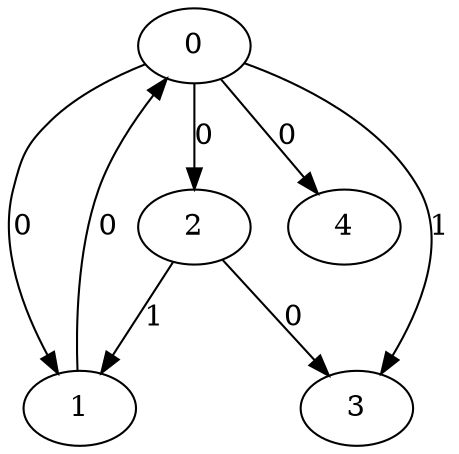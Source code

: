 // Source:120 Canonical: -1 0 0 1 0 0 -1 -1 -1 -1 -1 1 -1 0 -1 -1 -1 -1 -1 -1 -1 -1 -1 -1 -1
digraph HRA_from_120_graph_000 {
  0 -> 1 [label="0"];
  0 -> 2 [label="0"];
  0 -> 3 [label="1"];
  1 -> 0 [label="0"];
  2 -> 1 [label="1"];
  2 -> 3 [label="0"];
  0 -> 4 [label="0"];
}

// Source:120 Canonical: -1 0 0 1 0 0 -1 -1 -1 -1 -1 1 -1 0 -1 -1 -1 -1 -1 -1 0 -1 -1 -1 -1
digraph HRA_from_120_graph_001 {
  0 -> 1 [label="0"];
  0 -> 2 [label="0"];
  0 -> 3 [label="1"];
  1 -> 0 [label="0"];
  2 -> 1 [label="1"];
  2 -> 3 [label="0"];
  0 -> 4 [label="0"];
  4 -> 0 [label="0"];
}

// Source:120 Canonical: -1 0 0 1 -1 0 -1 -1 -1 0 -1 1 -1 0 -1 -1 -1 -1 -1 -1 -1 -1 -1 -1 -1
digraph HRA_from_120_graph_002 {
  0 -> 1 [label="0"];
  0 -> 2 [label="0"];
  0 -> 3 [label="1"];
  1 -> 0 [label="0"];
  2 -> 1 [label="1"];
  2 -> 3 [label="0"];
  1 -> 4 [label="0"];
}

// Source:120 Canonical: -1 0 0 1 0 0 -1 -1 -1 0 -1 1 -1 0 -1 -1 -1 -1 -1 -1 -1 -1 -1 -1 -1
digraph HRA_from_120_graph_003 {
  0 -> 1 [label="0"];
  0 -> 2 [label="0"];
  0 -> 3 [label="1"];
  1 -> 0 [label="0"];
  2 -> 1 [label="1"];
  2 -> 3 [label="0"];
  0 -> 4 [label="0"];
  1 -> 4 [label="0"];
}

// Source:120 Canonical: -1 0 0 1 -1 0 -1 -1 -1 0 -1 1 -1 0 -1 -1 -1 -1 -1 -1 0 -1 -1 -1 -1
digraph HRA_from_120_graph_004 {
  0 -> 1 [label="0"];
  0 -> 2 [label="0"];
  0 -> 3 [label="1"];
  1 -> 0 [label="0"];
  2 -> 1 [label="1"];
  2 -> 3 [label="0"];
  4 -> 0 [label="0"];
  1 -> 4 [label="0"];
}

// Source:120 Canonical: -1 0 0 1 0 0 -1 -1 -1 0 -1 1 -1 0 -1 -1 -1 -1 -1 -1 0 -1 -1 -1 -1
digraph HRA_from_120_graph_005 {
  0 -> 1 [label="0"];
  0 -> 2 [label="0"];
  0 -> 3 [label="1"];
  1 -> 0 [label="0"];
  2 -> 1 [label="1"];
  2 -> 3 [label="0"];
  0 -> 4 [label="0"];
  4 -> 0 [label="0"];
  1 -> 4 [label="0"];
}

// Source:120 Canonical: -1 0 0 1 0 0 -1 -1 -1 -1 -1 1 -1 0 -1 -1 -1 -1 -1 -1 -1 0 -1 -1 -1
digraph HRA_from_120_graph_006 {
  0 -> 1 [label="0"];
  0 -> 2 [label="0"];
  0 -> 3 [label="1"];
  1 -> 0 [label="0"];
  2 -> 1 [label="1"];
  2 -> 3 [label="0"];
  0 -> 4 [label="0"];
  4 -> 1 [label="0"];
}

// Source:120 Canonical: -1 0 0 1 0 0 -1 -1 -1 -1 -1 1 -1 0 -1 -1 -1 -1 -1 -1 0 0 -1 -1 -1
digraph HRA_from_120_graph_007 {
  0 -> 1 [label="0"];
  0 -> 2 [label="0"];
  0 -> 3 [label="1"];
  1 -> 0 [label="0"];
  2 -> 1 [label="1"];
  2 -> 3 [label="0"];
  0 -> 4 [label="0"];
  4 -> 0 [label="0"];
  4 -> 1 [label="0"];
}

// Source:120 Canonical: -1 0 0 1 -1 0 -1 -1 -1 0 -1 1 -1 0 -1 -1 -1 -1 -1 -1 -1 0 -1 -1 -1
digraph HRA_from_120_graph_008 {
  0 -> 1 [label="0"];
  0 -> 2 [label="0"];
  0 -> 3 [label="1"];
  1 -> 0 [label="0"];
  2 -> 1 [label="1"];
  2 -> 3 [label="0"];
  1 -> 4 [label="0"];
  4 -> 1 [label="0"];
}

// Source:120 Canonical: -1 0 0 1 0 0 -1 -1 -1 0 -1 1 -1 0 -1 -1 -1 -1 -1 -1 -1 0 -1 -1 -1
digraph HRA_from_120_graph_009 {
  0 -> 1 [label="0"];
  0 -> 2 [label="0"];
  0 -> 3 [label="1"];
  1 -> 0 [label="0"];
  2 -> 1 [label="1"];
  2 -> 3 [label="0"];
  0 -> 4 [label="0"];
  1 -> 4 [label="0"];
  4 -> 1 [label="0"];
}

// Source:120 Canonical: -1 0 0 1 -1 0 -1 -1 -1 0 -1 1 -1 0 -1 -1 -1 -1 -1 -1 0 0 -1 -1 -1
digraph HRA_from_120_graph_010 {
  0 -> 1 [label="0"];
  0 -> 2 [label="0"];
  0 -> 3 [label="1"];
  1 -> 0 [label="0"];
  2 -> 1 [label="1"];
  2 -> 3 [label="0"];
  4 -> 0 [label="0"];
  1 -> 4 [label="0"];
  4 -> 1 [label="0"];
}

// Source:120 Canonical: -1 0 0 1 0 0 -1 -1 -1 0 -1 1 -1 0 -1 -1 -1 -1 -1 -1 0 0 -1 -1 -1
digraph HRA_from_120_graph_011 {
  0 -> 1 [label="0"];
  0 -> 2 [label="0"];
  0 -> 3 [label="1"];
  1 -> 0 [label="0"];
  2 -> 1 [label="1"];
  2 -> 3 [label="0"];
  0 -> 4 [label="0"];
  4 -> 0 [label="0"];
  1 -> 4 [label="0"];
  4 -> 1 [label="0"];
}

// Source:120 Canonical: -1 0 0 1 -1 0 -1 -1 -1 -1 -1 1 -1 0 0 -1 -1 -1 -1 -1 -1 -1 -1 -1 -1
digraph HRA_from_120_graph_012 {
  0 -> 1 [label="0"];
  0 -> 2 [label="0"];
  0 -> 3 [label="1"];
  1 -> 0 [label="0"];
  2 -> 1 [label="1"];
  2 -> 3 [label="0"];
  2 -> 4 [label="0"];
}

// Source:120 Canonical: -1 0 0 1 0 0 -1 -1 -1 -1 -1 1 -1 0 0 -1 -1 -1 -1 -1 -1 -1 -1 -1 -1
digraph HRA_from_120_graph_013 {
  0 -> 1 [label="0"];
  0 -> 2 [label="0"];
  0 -> 3 [label="1"];
  1 -> 0 [label="0"];
  2 -> 1 [label="1"];
  2 -> 3 [label="0"];
  0 -> 4 [label="0"];
  2 -> 4 [label="0"];
}

// Source:120 Canonical: -1 0 0 1 -1 0 -1 -1 -1 -1 -1 1 -1 0 0 -1 -1 -1 -1 -1 0 -1 -1 -1 -1
digraph HRA_from_120_graph_014 {
  0 -> 1 [label="0"];
  0 -> 2 [label="0"];
  0 -> 3 [label="1"];
  1 -> 0 [label="0"];
  2 -> 1 [label="1"];
  2 -> 3 [label="0"];
  4 -> 0 [label="0"];
  2 -> 4 [label="0"];
}

// Source:120 Canonical: -1 0 0 1 0 0 -1 -1 -1 -1 -1 1 -1 0 0 -1 -1 -1 -1 -1 0 -1 -1 -1 -1
digraph HRA_from_120_graph_015 {
  0 -> 1 [label="0"];
  0 -> 2 [label="0"];
  0 -> 3 [label="1"];
  1 -> 0 [label="0"];
  2 -> 1 [label="1"];
  2 -> 3 [label="0"];
  0 -> 4 [label="0"];
  4 -> 0 [label="0"];
  2 -> 4 [label="0"];
}

// Source:120 Canonical: -1 0 0 1 -1 0 -1 -1 -1 0 -1 1 -1 0 0 -1 -1 -1 -1 -1 -1 -1 -1 -1 -1
digraph HRA_from_120_graph_016 {
  0 -> 1 [label="0"];
  0 -> 2 [label="0"];
  0 -> 3 [label="1"];
  1 -> 0 [label="0"];
  2 -> 1 [label="1"];
  2 -> 3 [label="0"];
  1 -> 4 [label="0"];
  2 -> 4 [label="0"];
}

// Source:120 Canonical: -1 0 0 1 0 0 -1 -1 -1 0 -1 1 -1 0 0 -1 -1 -1 -1 -1 -1 -1 -1 -1 -1
digraph HRA_from_120_graph_017 {
  0 -> 1 [label="0"];
  0 -> 2 [label="0"];
  0 -> 3 [label="1"];
  1 -> 0 [label="0"];
  2 -> 1 [label="1"];
  2 -> 3 [label="0"];
  0 -> 4 [label="0"];
  1 -> 4 [label="0"];
  2 -> 4 [label="0"];
}

// Source:120 Canonical: -1 0 0 1 -1 0 -1 -1 -1 0 -1 1 -1 0 0 -1 -1 -1 -1 -1 0 -1 -1 -1 -1
digraph HRA_from_120_graph_018 {
  0 -> 1 [label="0"];
  0 -> 2 [label="0"];
  0 -> 3 [label="1"];
  1 -> 0 [label="0"];
  2 -> 1 [label="1"];
  2 -> 3 [label="0"];
  4 -> 0 [label="0"];
  1 -> 4 [label="0"];
  2 -> 4 [label="0"];
}

// Source:120 Canonical: -1 0 0 1 0 0 -1 -1 -1 0 -1 1 -1 0 0 -1 -1 -1 -1 -1 0 -1 -1 -1 -1
digraph HRA_from_120_graph_019 {
  0 -> 1 [label="0"];
  0 -> 2 [label="0"];
  0 -> 3 [label="1"];
  1 -> 0 [label="0"];
  2 -> 1 [label="1"];
  2 -> 3 [label="0"];
  0 -> 4 [label="0"];
  4 -> 0 [label="0"];
  1 -> 4 [label="0"];
  2 -> 4 [label="0"];
}

// Source:120 Canonical: -1 0 0 1 -1 0 -1 -1 -1 -1 -1 1 -1 0 0 -1 -1 -1 -1 -1 -1 0 -1 -1 -1
digraph HRA_from_120_graph_020 {
  0 -> 1 [label="0"];
  0 -> 2 [label="0"];
  0 -> 3 [label="1"];
  1 -> 0 [label="0"];
  2 -> 1 [label="1"];
  2 -> 3 [label="0"];
  4 -> 1 [label="0"];
  2 -> 4 [label="0"];
}

// Source:120 Canonical: -1 0 0 1 0 0 -1 -1 -1 -1 -1 1 -1 0 0 -1 -1 -1 -1 -1 -1 0 -1 -1 -1
digraph HRA_from_120_graph_021 {
  0 -> 1 [label="0"];
  0 -> 2 [label="0"];
  0 -> 3 [label="1"];
  1 -> 0 [label="0"];
  2 -> 1 [label="1"];
  2 -> 3 [label="0"];
  0 -> 4 [label="0"];
  4 -> 1 [label="0"];
  2 -> 4 [label="0"];
}

// Source:120 Canonical: -1 0 0 1 -1 0 -1 -1 -1 -1 -1 1 -1 0 0 -1 -1 -1 -1 -1 0 0 -1 -1 -1
digraph HRA_from_120_graph_022 {
  0 -> 1 [label="0"];
  0 -> 2 [label="0"];
  0 -> 3 [label="1"];
  1 -> 0 [label="0"];
  2 -> 1 [label="1"];
  2 -> 3 [label="0"];
  4 -> 0 [label="0"];
  4 -> 1 [label="0"];
  2 -> 4 [label="0"];
}

// Source:120 Canonical: -1 0 0 1 0 0 -1 -1 -1 -1 -1 1 -1 0 0 -1 -1 -1 -1 -1 0 0 -1 -1 -1
digraph HRA_from_120_graph_023 {
  0 -> 1 [label="0"];
  0 -> 2 [label="0"];
  0 -> 3 [label="1"];
  1 -> 0 [label="0"];
  2 -> 1 [label="1"];
  2 -> 3 [label="0"];
  0 -> 4 [label="0"];
  4 -> 0 [label="0"];
  4 -> 1 [label="0"];
  2 -> 4 [label="0"];
}

// Source:120 Canonical: -1 0 0 1 -1 0 -1 -1 -1 0 -1 1 -1 0 0 -1 -1 -1 -1 -1 -1 0 -1 -1 -1
digraph HRA_from_120_graph_024 {
  0 -> 1 [label="0"];
  0 -> 2 [label="0"];
  0 -> 3 [label="1"];
  1 -> 0 [label="0"];
  2 -> 1 [label="1"];
  2 -> 3 [label="0"];
  1 -> 4 [label="0"];
  4 -> 1 [label="0"];
  2 -> 4 [label="0"];
}

// Source:120 Canonical: -1 0 0 1 0 0 -1 -1 -1 0 -1 1 -1 0 0 -1 -1 -1 -1 -1 -1 0 -1 -1 -1
digraph HRA_from_120_graph_025 {
  0 -> 1 [label="0"];
  0 -> 2 [label="0"];
  0 -> 3 [label="1"];
  1 -> 0 [label="0"];
  2 -> 1 [label="1"];
  2 -> 3 [label="0"];
  0 -> 4 [label="0"];
  1 -> 4 [label="0"];
  4 -> 1 [label="0"];
  2 -> 4 [label="0"];
}

// Source:120 Canonical: -1 0 0 1 -1 0 -1 -1 -1 0 -1 1 -1 0 0 -1 -1 -1 -1 -1 0 0 -1 -1 -1
digraph HRA_from_120_graph_026 {
  0 -> 1 [label="0"];
  0 -> 2 [label="0"];
  0 -> 3 [label="1"];
  1 -> 0 [label="0"];
  2 -> 1 [label="1"];
  2 -> 3 [label="0"];
  4 -> 0 [label="0"];
  1 -> 4 [label="0"];
  4 -> 1 [label="0"];
  2 -> 4 [label="0"];
}

// Source:120 Canonical: -1 0 0 1 0 0 -1 -1 -1 0 -1 1 -1 0 0 -1 -1 -1 -1 -1 0 0 -1 -1 -1
digraph HRA_from_120_graph_027 {
  0 -> 1 [label="0"];
  0 -> 2 [label="0"];
  0 -> 3 [label="1"];
  1 -> 0 [label="0"];
  2 -> 1 [label="1"];
  2 -> 3 [label="0"];
  0 -> 4 [label="0"];
  4 -> 0 [label="0"];
  1 -> 4 [label="0"];
  4 -> 1 [label="0"];
  2 -> 4 [label="0"];
}

// Source:120 Canonical: -1 0 0 1 0 0 -1 -1 -1 -1 -1 1 -1 0 -1 -1 -1 -1 -1 -1 -1 -1 0 -1 -1
digraph HRA_from_120_graph_028 {
  0 -> 1 [label="0"];
  0 -> 2 [label="0"];
  0 -> 3 [label="1"];
  1 -> 0 [label="0"];
  2 -> 1 [label="1"];
  2 -> 3 [label="0"];
  0 -> 4 [label="0"];
  4 -> 2 [label="0"];
}

// Source:120 Canonical: -1 0 0 1 0 0 -1 -1 -1 -1 -1 1 -1 0 -1 -1 -1 -1 -1 -1 0 -1 0 -1 -1
digraph HRA_from_120_graph_029 {
  0 -> 1 [label="0"];
  0 -> 2 [label="0"];
  0 -> 3 [label="1"];
  1 -> 0 [label="0"];
  2 -> 1 [label="1"];
  2 -> 3 [label="0"];
  0 -> 4 [label="0"];
  4 -> 0 [label="0"];
  4 -> 2 [label="0"];
}

// Source:120 Canonical: -1 0 0 1 -1 0 -1 -1 -1 0 -1 1 -1 0 -1 -1 -1 -1 -1 -1 -1 -1 0 -1 -1
digraph HRA_from_120_graph_030 {
  0 -> 1 [label="0"];
  0 -> 2 [label="0"];
  0 -> 3 [label="1"];
  1 -> 0 [label="0"];
  2 -> 1 [label="1"];
  2 -> 3 [label="0"];
  1 -> 4 [label="0"];
  4 -> 2 [label="0"];
}

// Source:120 Canonical: -1 0 0 1 0 0 -1 -1 -1 0 -1 1 -1 0 -1 -1 -1 -1 -1 -1 -1 -1 0 -1 -1
digraph HRA_from_120_graph_031 {
  0 -> 1 [label="0"];
  0 -> 2 [label="0"];
  0 -> 3 [label="1"];
  1 -> 0 [label="0"];
  2 -> 1 [label="1"];
  2 -> 3 [label="0"];
  0 -> 4 [label="0"];
  1 -> 4 [label="0"];
  4 -> 2 [label="0"];
}

// Source:120 Canonical: -1 0 0 1 -1 0 -1 -1 -1 0 -1 1 -1 0 -1 -1 -1 -1 -1 -1 0 -1 0 -1 -1
digraph HRA_from_120_graph_032 {
  0 -> 1 [label="0"];
  0 -> 2 [label="0"];
  0 -> 3 [label="1"];
  1 -> 0 [label="0"];
  2 -> 1 [label="1"];
  2 -> 3 [label="0"];
  4 -> 0 [label="0"];
  1 -> 4 [label="0"];
  4 -> 2 [label="0"];
}

// Source:120 Canonical: -1 0 0 1 0 0 -1 -1 -1 0 -1 1 -1 0 -1 -1 -1 -1 -1 -1 0 -1 0 -1 -1
digraph HRA_from_120_graph_033 {
  0 -> 1 [label="0"];
  0 -> 2 [label="0"];
  0 -> 3 [label="1"];
  1 -> 0 [label="0"];
  2 -> 1 [label="1"];
  2 -> 3 [label="0"];
  0 -> 4 [label="0"];
  4 -> 0 [label="0"];
  1 -> 4 [label="0"];
  4 -> 2 [label="0"];
}

// Source:120 Canonical: -1 0 0 1 0 0 -1 -1 -1 -1 -1 1 -1 0 -1 -1 -1 -1 -1 -1 -1 0 0 -1 -1
digraph HRA_from_120_graph_034 {
  0 -> 1 [label="0"];
  0 -> 2 [label="0"];
  0 -> 3 [label="1"];
  1 -> 0 [label="0"];
  2 -> 1 [label="1"];
  2 -> 3 [label="0"];
  0 -> 4 [label="0"];
  4 -> 1 [label="0"];
  4 -> 2 [label="0"];
}

// Source:120 Canonical: -1 0 0 1 0 0 -1 -1 -1 -1 -1 1 -1 0 -1 -1 -1 -1 -1 -1 0 0 0 -1 -1
digraph HRA_from_120_graph_035 {
  0 -> 1 [label="0"];
  0 -> 2 [label="0"];
  0 -> 3 [label="1"];
  1 -> 0 [label="0"];
  2 -> 1 [label="1"];
  2 -> 3 [label="0"];
  0 -> 4 [label="0"];
  4 -> 0 [label="0"];
  4 -> 1 [label="0"];
  4 -> 2 [label="0"];
}

// Source:120 Canonical: -1 0 0 1 -1 0 -1 -1 -1 0 -1 1 -1 0 -1 -1 -1 -1 -1 -1 -1 0 0 -1 -1
digraph HRA_from_120_graph_036 {
  0 -> 1 [label="0"];
  0 -> 2 [label="0"];
  0 -> 3 [label="1"];
  1 -> 0 [label="0"];
  2 -> 1 [label="1"];
  2 -> 3 [label="0"];
  1 -> 4 [label="0"];
  4 -> 1 [label="0"];
  4 -> 2 [label="0"];
}

// Source:120 Canonical: -1 0 0 1 0 0 -1 -1 -1 0 -1 1 -1 0 -1 -1 -1 -1 -1 -1 -1 0 0 -1 -1
digraph HRA_from_120_graph_037 {
  0 -> 1 [label="0"];
  0 -> 2 [label="0"];
  0 -> 3 [label="1"];
  1 -> 0 [label="0"];
  2 -> 1 [label="1"];
  2 -> 3 [label="0"];
  0 -> 4 [label="0"];
  1 -> 4 [label="0"];
  4 -> 1 [label="0"];
  4 -> 2 [label="0"];
}

// Source:120 Canonical: -1 0 0 1 -1 0 -1 -1 -1 0 -1 1 -1 0 -1 -1 -1 -1 -1 -1 0 0 0 -1 -1
digraph HRA_from_120_graph_038 {
  0 -> 1 [label="0"];
  0 -> 2 [label="0"];
  0 -> 3 [label="1"];
  1 -> 0 [label="0"];
  2 -> 1 [label="1"];
  2 -> 3 [label="0"];
  4 -> 0 [label="0"];
  1 -> 4 [label="0"];
  4 -> 1 [label="0"];
  4 -> 2 [label="0"];
}

// Source:120 Canonical: -1 0 0 1 0 0 -1 -1 -1 0 -1 1 -1 0 -1 -1 -1 -1 -1 -1 0 0 0 -1 -1
digraph HRA_from_120_graph_039 {
  0 -> 1 [label="0"];
  0 -> 2 [label="0"];
  0 -> 3 [label="1"];
  1 -> 0 [label="0"];
  2 -> 1 [label="1"];
  2 -> 3 [label="0"];
  0 -> 4 [label="0"];
  4 -> 0 [label="0"];
  1 -> 4 [label="0"];
  4 -> 1 [label="0"];
  4 -> 2 [label="0"];
}

// Source:120 Canonical: -1 0 0 1 -1 0 -1 -1 -1 -1 -1 1 -1 0 0 -1 -1 -1 -1 -1 -1 -1 0 -1 -1
digraph HRA_from_120_graph_040 {
  0 -> 1 [label="0"];
  0 -> 2 [label="0"];
  0 -> 3 [label="1"];
  1 -> 0 [label="0"];
  2 -> 1 [label="1"];
  2 -> 3 [label="0"];
  2 -> 4 [label="0"];
  4 -> 2 [label="0"];
}

// Source:120 Canonical: -1 0 0 1 0 0 -1 -1 -1 -1 -1 1 -1 0 0 -1 -1 -1 -1 -1 -1 -1 0 -1 -1
digraph HRA_from_120_graph_041 {
  0 -> 1 [label="0"];
  0 -> 2 [label="0"];
  0 -> 3 [label="1"];
  1 -> 0 [label="0"];
  2 -> 1 [label="1"];
  2 -> 3 [label="0"];
  0 -> 4 [label="0"];
  2 -> 4 [label="0"];
  4 -> 2 [label="0"];
}

// Source:120 Canonical: -1 0 0 1 -1 0 -1 -1 -1 -1 -1 1 -1 0 0 -1 -1 -1 -1 -1 0 -1 0 -1 -1
digraph HRA_from_120_graph_042 {
  0 -> 1 [label="0"];
  0 -> 2 [label="0"];
  0 -> 3 [label="1"];
  1 -> 0 [label="0"];
  2 -> 1 [label="1"];
  2 -> 3 [label="0"];
  4 -> 0 [label="0"];
  2 -> 4 [label="0"];
  4 -> 2 [label="0"];
}

// Source:120 Canonical: -1 0 0 1 0 0 -1 -1 -1 -1 -1 1 -1 0 0 -1 -1 -1 -1 -1 0 -1 0 -1 -1
digraph HRA_from_120_graph_043 {
  0 -> 1 [label="0"];
  0 -> 2 [label="0"];
  0 -> 3 [label="1"];
  1 -> 0 [label="0"];
  2 -> 1 [label="1"];
  2 -> 3 [label="0"];
  0 -> 4 [label="0"];
  4 -> 0 [label="0"];
  2 -> 4 [label="0"];
  4 -> 2 [label="0"];
}

// Source:120 Canonical: -1 0 0 1 -1 0 -1 -1 -1 0 -1 1 -1 0 0 -1 -1 -1 -1 -1 -1 -1 0 -1 -1
digraph HRA_from_120_graph_044 {
  0 -> 1 [label="0"];
  0 -> 2 [label="0"];
  0 -> 3 [label="1"];
  1 -> 0 [label="0"];
  2 -> 1 [label="1"];
  2 -> 3 [label="0"];
  1 -> 4 [label="0"];
  2 -> 4 [label="0"];
  4 -> 2 [label="0"];
}

// Source:120 Canonical: -1 0 0 1 0 0 -1 -1 -1 0 -1 1 -1 0 0 -1 -1 -1 -1 -1 -1 -1 0 -1 -1
digraph HRA_from_120_graph_045 {
  0 -> 1 [label="0"];
  0 -> 2 [label="0"];
  0 -> 3 [label="1"];
  1 -> 0 [label="0"];
  2 -> 1 [label="1"];
  2 -> 3 [label="0"];
  0 -> 4 [label="0"];
  1 -> 4 [label="0"];
  2 -> 4 [label="0"];
  4 -> 2 [label="0"];
}

// Source:120 Canonical: -1 0 0 1 -1 0 -1 -1 -1 0 -1 1 -1 0 0 -1 -1 -1 -1 -1 0 -1 0 -1 -1
digraph HRA_from_120_graph_046 {
  0 -> 1 [label="0"];
  0 -> 2 [label="0"];
  0 -> 3 [label="1"];
  1 -> 0 [label="0"];
  2 -> 1 [label="1"];
  2 -> 3 [label="0"];
  4 -> 0 [label="0"];
  1 -> 4 [label="0"];
  2 -> 4 [label="0"];
  4 -> 2 [label="0"];
}

// Source:120 Canonical: -1 0 0 1 0 0 -1 -1 -1 0 -1 1 -1 0 0 -1 -1 -1 -1 -1 0 -1 0 -1 -1
digraph HRA_from_120_graph_047 {
  0 -> 1 [label="0"];
  0 -> 2 [label="0"];
  0 -> 3 [label="1"];
  1 -> 0 [label="0"];
  2 -> 1 [label="1"];
  2 -> 3 [label="0"];
  0 -> 4 [label="0"];
  4 -> 0 [label="0"];
  1 -> 4 [label="0"];
  2 -> 4 [label="0"];
  4 -> 2 [label="0"];
}

// Source:120 Canonical: -1 0 0 1 -1 0 -1 -1 -1 -1 -1 1 -1 0 0 -1 -1 -1 -1 -1 -1 0 0 -1 -1
digraph HRA_from_120_graph_048 {
  0 -> 1 [label="0"];
  0 -> 2 [label="0"];
  0 -> 3 [label="1"];
  1 -> 0 [label="0"];
  2 -> 1 [label="1"];
  2 -> 3 [label="0"];
  4 -> 1 [label="0"];
  2 -> 4 [label="0"];
  4 -> 2 [label="0"];
}

// Source:120 Canonical: -1 0 0 1 0 0 -1 -1 -1 -1 -1 1 -1 0 0 -1 -1 -1 -1 -1 -1 0 0 -1 -1
digraph HRA_from_120_graph_049 {
  0 -> 1 [label="0"];
  0 -> 2 [label="0"];
  0 -> 3 [label="1"];
  1 -> 0 [label="0"];
  2 -> 1 [label="1"];
  2 -> 3 [label="0"];
  0 -> 4 [label="0"];
  4 -> 1 [label="0"];
  2 -> 4 [label="0"];
  4 -> 2 [label="0"];
}

// Source:120 Canonical: -1 0 0 1 -1 0 -1 -1 -1 -1 -1 1 -1 0 0 -1 -1 -1 -1 -1 0 0 0 -1 -1
digraph HRA_from_120_graph_050 {
  0 -> 1 [label="0"];
  0 -> 2 [label="0"];
  0 -> 3 [label="1"];
  1 -> 0 [label="0"];
  2 -> 1 [label="1"];
  2 -> 3 [label="0"];
  4 -> 0 [label="0"];
  4 -> 1 [label="0"];
  2 -> 4 [label="0"];
  4 -> 2 [label="0"];
}

// Source:120 Canonical: -1 0 0 1 0 0 -1 -1 -1 -1 -1 1 -1 0 0 -1 -1 -1 -1 -1 0 0 0 -1 -1
digraph HRA_from_120_graph_051 {
  0 -> 1 [label="0"];
  0 -> 2 [label="0"];
  0 -> 3 [label="1"];
  1 -> 0 [label="0"];
  2 -> 1 [label="1"];
  2 -> 3 [label="0"];
  0 -> 4 [label="0"];
  4 -> 0 [label="0"];
  4 -> 1 [label="0"];
  2 -> 4 [label="0"];
  4 -> 2 [label="0"];
}

// Source:120 Canonical: -1 0 0 1 -1 0 -1 -1 -1 0 -1 1 -1 0 0 -1 -1 -1 -1 -1 -1 0 0 -1 -1
digraph HRA_from_120_graph_052 {
  0 -> 1 [label="0"];
  0 -> 2 [label="0"];
  0 -> 3 [label="1"];
  1 -> 0 [label="0"];
  2 -> 1 [label="1"];
  2 -> 3 [label="0"];
  1 -> 4 [label="0"];
  4 -> 1 [label="0"];
  2 -> 4 [label="0"];
  4 -> 2 [label="0"];
}

// Source:120 Canonical: -1 0 0 1 0 0 -1 -1 -1 0 -1 1 -1 0 0 -1 -1 -1 -1 -1 -1 0 0 -1 -1
digraph HRA_from_120_graph_053 {
  0 -> 1 [label="0"];
  0 -> 2 [label="0"];
  0 -> 3 [label="1"];
  1 -> 0 [label="0"];
  2 -> 1 [label="1"];
  2 -> 3 [label="0"];
  0 -> 4 [label="0"];
  1 -> 4 [label="0"];
  4 -> 1 [label="0"];
  2 -> 4 [label="0"];
  4 -> 2 [label="0"];
}

// Source:120 Canonical: -1 0 0 1 -1 0 -1 -1 -1 0 -1 1 -1 0 0 -1 -1 -1 -1 -1 0 0 0 -1 -1
digraph HRA_from_120_graph_054 {
  0 -> 1 [label="0"];
  0 -> 2 [label="0"];
  0 -> 3 [label="1"];
  1 -> 0 [label="0"];
  2 -> 1 [label="1"];
  2 -> 3 [label="0"];
  4 -> 0 [label="0"];
  1 -> 4 [label="0"];
  4 -> 1 [label="0"];
  2 -> 4 [label="0"];
  4 -> 2 [label="0"];
}

// Source:120 Canonical: -1 0 0 1 0 0 -1 -1 -1 0 -1 1 -1 0 0 -1 -1 -1 -1 -1 0 0 0 -1 -1
digraph HRA_from_120_graph_055 {
  0 -> 1 [label="0"];
  0 -> 2 [label="0"];
  0 -> 3 [label="1"];
  1 -> 0 [label="0"];
  2 -> 1 [label="1"];
  2 -> 3 [label="0"];
  0 -> 4 [label="0"];
  4 -> 0 [label="0"];
  1 -> 4 [label="0"];
  4 -> 1 [label="0"];
  2 -> 4 [label="0"];
  4 -> 2 [label="0"];
}

// Source:120 Canonical: -1 0 0 1 -1 0 -1 -1 -1 -1 -1 1 -1 0 -1 -1 -1 -1 -1 0 -1 -1 -1 -1 -1
digraph HRA_from_120_graph_056 {
  0 -> 1 [label="0"];
  0 -> 2 [label="0"];
  0 -> 3 [label="1"];
  1 -> 0 [label="0"];
  2 -> 1 [label="1"];
  2 -> 3 [label="0"];
  3 -> 4 [label="0"];
}

// Source:120 Canonical: -1 0 0 1 0 0 -1 -1 -1 -1 -1 1 -1 0 -1 -1 -1 -1 -1 0 -1 -1 -1 -1 -1
digraph HRA_from_120_graph_057 {
  0 -> 1 [label="0"];
  0 -> 2 [label="0"];
  0 -> 3 [label="1"];
  1 -> 0 [label="0"];
  2 -> 1 [label="1"];
  2 -> 3 [label="0"];
  0 -> 4 [label="0"];
  3 -> 4 [label="0"];
}

// Source:120 Canonical: -1 0 0 1 -1 0 -1 -1 -1 -1 -1 1 -1 0 -1 -1 -1 -1 -1 0 0 -1 -1 -1 -1
digraph HRA_from_120_graph_058 {
  0 -> 1 [label="0"];
  0 -> 2 [label="0"];
  0 -> 3 [label="1"];
  1 -> 0 [label="0"];
  2 -> 1 [label="1"];
  2 -> 3 [label="0"];
  4 -> 0 [label="0"];
  3 -> 4 [label="0"];
}

// Source:120 Canonical: -1 0 0 1 0 0 -1 -1 -1 -1 -1 1 -1 0 -1 -1 -1 -1 -1 0 0 -1 -1 -1 -1
digraph HRA_from_120_graph_059 {
  0 -> 1 [label="0"];
  0 -> 2 [label="0"];
  0 -> 3 [label="1"];
  1 -> 0 [label="0"];
  2 -> 1 [label="1"];
  2 -> 3 [label="0"];
  0 -> 4 [label="0"];
  4 -> 0 [label="0"];
  3 -> 4 [label="0"];
}

// Source:120 Canonical: -1 0 0 1 -1 0 -1 -1 -1 0 -1 1 -1 0 -1 -1 -1 -1 -1 0 -1 -1 -1 -1 -1
digraph HRA_from_120_graph_060 {
  0 -> 1 [label="0"];
  0 -> 2 [label="0"];
  0 -> 3 [label="1"];
  1 -> 0 [label="0"];
  2 -> 1 [label="1"];
  2 -> 3 [label="0"];
  1 -> 4 [label="0"];
  3 -> 4 [label="0"];
}

// Source:120 Canonical: -1 0 0 1 0 0 -1 -1 -1 0 -1 1 -1 0 -1 -1 -1 -1 -1 0 -1 -1 -1 -1 -1
digraph HRA_from_120_graph_061 {
  0 -> 1 [label="0"];
  0 -> 2 [label="0"];
  0 -> 3 [label="1"];
  1 -> 0 [label="0"];
  2 -> 1 [label="1"];
  2 -> 3 [label="0"];
  0 -> 4 [label="0"];
  1 -> 4 [label="0"];
  3 -> 4 [label="0"];
}

// Source:120 Canonical: -1 0 0 1 -1 0 -1 -1 -1 0 -1 1 -1 0 -1 -1 -1 -1 -1 0 0 -1 -1 -1 -1
digraph HRA_from_120_graph_062 {
  0 -> 1 [label="0"];
  0 -> 2 [label="0"];
  0 -> 3 [label="1"];
  1 -> 0 [label="0"];
  2 -> 1 [label="1"];
  2 -> 3 [label="0"];
  4 -> 0 [label="0"];
  1 -> 4 [label="0"];
  3 -> 4 [label="0"];
}

// Source:120 Canonical: -1 0 0 1 0 0 -1 -1 -1 0 -1 1 -1 0 -1 -1 -1 -1 -1 0 0 -1 -1 -1 -1
digraph HRA_from_120_graph_063 {
  0 -> 1 [label="0"];
  0 -> 2 [label="0"];
  0 -> 3 [label="1"];
  1 -> 0 [label="0"];
  2 -> 1 [label="1"];
  2 -> 3 [label="0"];
  0 -> 4 [label="0"];
  4 -> 0 [label="0"];
  1 -> 4 [label="0"];
  3 -> 4 [label="0"];
}

// Source:120 Canonical: -1 0 0 1 -1 0 -1 -1 -1 -1 -1 1 -1 0 -1 -1 -1 -1 -1 0 -1 0 -1 -1 -1
digraph HRA_from_120_graph_064 {
  0 -> 1 [label="0"];
  0 -> 2 [label="0"];
  0 -> 3 [label="1"];
  1 -> 0 [label="0"];
  2 -> 1 [label="1"];
  2 -> 3 [label="0"];
  4 -> 1 [label="0"];
  3 -> 4 [label="0"];
}

// Source:120 Canonical: -1 0 0 1 0 0 -1 -1 -1 -1 -1 1 -1 0 -1 -1 -1 -1 -1 0 -1 0 -1 -1 -1
digraph HRA_from_120_graph_065 {
  0 -> 1 [label="0"];
  0 -> 2 [label="0"];
  0 -> 3 [label="1"];
  1 -> 0 [label="0"];
  2 -> 1 [label="1"];
  2 -> 3 [label="0"];
  0 -> 4 [label="0"];
  4 -> 1 [label="0"];
  3 -> 4 [label="0"];
}

// Source:120 Canonical: -1 0 0 1 -1 0 -1 -1 -1 -1 -1 1 -1 0 -1 -1 -1 -1 -1 0 0 0 -1 -1 -1
digraph HRA_from_120_graph_066 {
  0 -> 1 [label="0"];
  0 -> 2 [label="0"];
  0 -> 3 [label="1"];
  1 -> 0 [label="0"];
  2 -> 1 [label="1"];
  2 -> 3 [label="0"];
  4 -> 0 [label="0"];
  4 -> 1 [label="0"];
  3 -> 4 [label="0"];
}

// Source:120 Canonical: -1 0 0 1 0 0 -1 -1 -1 -1 -1 1 -1 0 -1 -1 -1 -1 -1 0 0 0 -1 -1 -1
digraph HRA_from_120_graph_067 {
  0 -> 1 [label="0"];
  0 -> 2 [label="0"];
  0 -> 3 [label="1"];
  1 -> 0 [label="0"];
  2 -> 1 [label="1"];
  2 -> 3 [label="0"];
  0 -> 4 [label="0"];
  4 -> 0 [label="0"];
  4 -> 1 [label="0"];
  3 -> 4 [label="0"];
}

// Source:120 Canonical: -1 0 0 1 -1 0 -1 -1 -1 0 -1 1 -1 0 -1 -1 -1 -1 -1 0 -1 0 -1 -1 -1
digraph HRA_from_120_graph_068 {
  0 -> 1 [label="0"];
  0 -> 2 [label="0"];
  0 -> 3 [label="1"];
  1 -> 0 [label="0"];
  2 -> 1 [label="1"];
  2 -> 3 [label="0"];
  1 -> 4 [label="0"];
  4 -> 1 [label="0"];
  3 -> 4 [label="0"];
}

// Source:120 Canonical: -1 0 0 1 0 0 -1 -1 -1 0 -1 1 -1 0 -1 -1 -1 -1 -1 0 -1 0 -1 -1 -1
digraph HRA_from_120_graph_069 {
  0 -> 1 [label="0"];
  0 -> 2 [label="0"];
  0 -> 3 [label="1"];
  1 -> 0 [label="0"];
  2 -> 1 [label="1"];
  2 -> 3 [label="0"];
  0 -> 4 [label="0"];
  1 -> 4 [label="0"];
  4 -> 1 [label="0"];
  3 -> 4 [label="0"];
}

// Source:120 Canonical: -1 0 0 1 -1 0 -1 -1 -1 0 -1 1 -1 0 -1 -1 -1 -1 -1 0 0 0 -1 -1 -1
digraph HRA_from_120_graph_070 {
  0 -> 1 [label="0"];
  0 -> 2 [label="0"];
  0 -> 3 [label="1"];
  1 -> 0 [label="0"];
  2 -> 1 [label="1"];
  2 -> 3 [label="0"];
  4 -> 0 [label="0"];
  1 -> 4 [label="0"];
  4 -> 1 [label="0"];
  3 -> 4 [label="0"];
}

// Source:120 Canonical: -1 0 0 1 0 0 -1 -1 -1 0 -1 1 -1 0 -1 -1 -1 -1 -1 0 0 0 -1 -1 -1
digraph HRA_from_120_graph_071 {
  0 -> 1 [label="0"];
  0 -> 2 [label="0"];
  0 -> 3 [label="1"];
  1 -> 0 [label="0"];
  2 -> 1 [label="1"];
  2 -> 3 [label="0"];
  0 -> 4 [label="0"];
  4 -> 0 [label="0"];
  1 -> 4 [label="0"];
  4 -> 1 [label="0"];
  3 -> 4 [label="0"];
}

// Source:120 Canonical: -1 0 0 1 -1 0 -1 -1 -1 -1 -1 1 -1 0 0 -1 -1 -1 -1 0 -1 -1 -1 -1 -1
digraph HRA_from_120_graph_072 {
  0 -> 1 [label="0"];
  0 -> 2 [label="0"];
  0 -> 3 [label="1"];
  1 -> 0 [label="0"];
  2 -> 1 [label="1"];
  2 -> 3 [label="0"];
  2 -> 4 [label="0"];
  3 -> 4 [label="0"];
}

// Source:120 Canonical: -1 0 0 1 0 0 -1 -1 -1 -1 -1 1 -1 0 0 -1 -1 -1 -1 0 -1 -1 -1 -1 -1
digraph HRA_from_120_graph_073 {
  0 -> 1 [label="0"];
  0 -> 2 [label="0"];
  0 -> 3 [label="1"];
  1 -> 0 [label="0"];
  2 -> 1 [label="1"];
  2 -> 3 [label="0"];
  0 -> 4 [label="0"];
  2 -> 4 [label="0"];
  3 -> 4 [label="0"];
}

// Source:120 Canonical: -1 0 0 1 -1 0 -1 -1 -1 -1 -1 1 -1 0 0 -1 -1 -1 -1 0 0 -1 -1 -1 -1
digraph HRA_from_120_graph_074 {
  0 -> 1 [label="0"];
  0 -> 2 [label="0"];
  0 -> 3 [label="1"];
  1 -> 0 [label="0"];
  2 -> 1 [label="1"];
  2 -> 3 [label="0"];
  4 -> 0 [label="0"];
  2 -> 4 [label="0"];
  3 -> 4 [label="0"];
}

// Source:120 Canonical: -1 0 0 1 0 0 -1 -1 -1 -1 -1 1 -1 0 0 -1 -1 -1 -1 0 0 -1 -1 -1 -1
digraph HRA_from_120_graph_075 {
  0 -> 1 [label="0"];
  0 -> 2 [label="0"];
  0 -> 3 [label="1"];
  1 -> 0 [label="0"];
  2 -> 1 [label="1"];
  2 -> 3 [label="0"];
  0 -> 4 [label="0"];
  4 -> 0 [label="0"];
  2 -> 4 [label="0"];
  3 -> 4 [label="0"];
}

// Source:120 Canonical: -1 0 0 1 -1 0 -1 -1 -1 0 -1 1 -1 0 0 -1 -1 -1 -1 0 -1 -1 -1 -1 -1
digraph HRA_from_120_graph_076 {
  0 -> 1 [label="0"];
  0 -> 2 [label="0"];
  0 -> 3 [label="1"];
  1 -> 0 [label="0"];
  2 -> 1 [label="1"];
  2 -> 3 [label="0"];
  1 -> 4 [label="0"];
  2 -> 4 [label="0"];
  3 -> 4 [label="0"];
}

// Source:120 Canonical: -1 0 0 1 0 0 -1 -1 -1 0 -1 1 -1 0 0 -1 -1 -1 -1 0 -1 -1 -1 -1 -1
digraph HRA_from_120_graph_077 {
  0 -> 1 [label="0"];
  0 -> 2 [label="0"];
  0 -> 3 [label="1"];
  1 -> 0 [label="0"];
  2 -> 1 [label="1"];
  2 -> 3 [label="0"];
  0 -> 4 [label="0"];
  1 -> 4 [label="0"];
  2 -> 4 [label="0"];
  3 -> 4 [label="0"];
}

// Source:120 Canonical: -1 0 0 1 -1 0 -1 -1 -1 0 -1 1 -1 0 0 -1 -1 -1 -1 0 0 -1 -1 -1 -1
digraph HRA_from_120_graph_078 {
  0 -> 1 [label="0"];
  0 -> 2 [label="0"];
  0 -> 3 [label="1"];
  1 -> 0 [label="0"];
  2 -> 1 [label="1"];
  2 -> 3 [label="0"];
  4 -> 0 [label="0"];
  1 -> 4 [label="0"];
  2 -> 4 [label="0"];
  3 -> 4 [label="0"];
}

// Source:120 Canonical: -1 0 0 1 0 0 -1 -1 -1 0 -1 1 -1 0 0 -1 -1 -1 -1 0 0 -1 -1 -1 -1
digraph HRA_from_120_graph_079 {
  0 -> 1 [label="0"];
  0 -> 2 [label="0"];
  0 -> 3 [label="1"];
  1 -> 0 [label="0"];
  2 -> 1 [label="1"];
  2 -> 3 [label="0"];
  0 -> 4 [label="0"];
  4 -> 0 [label="0"];
  1 -> 4 [label="0"];
  2 -> 4 [label="0"];
  3 -> 4 [label="0"];
}

// Source:120 Canonical: -1 0 0 1 -1 0 -1 -1 -1 -1 -1 1 -1 0 0 -1 -1 -1 -1 0 -1 0 -1 -1 -1
digraph HRA_from_120_graph_080 {
  0 -> 1 [label="0"];
  0 -> 2 [label="0"];
  0 -> 3 [label="1"];
  1 -> 0 [label="0"];
  2 -> 1 [label="1"];
  2 -> 3 [label="0"];
  4 -> 1 [label="0"];
  2 -> 4 [label="0"];
  3 -> 4 [label="0"];
}

// Source:120 Canonical: -1 0 0 1 0 0 -1 -1 -1 -1 -1 1 -1 0 0 -1 -1 -1 -1 0 -1 0 -1 -1 -1
digraph HRA_from_120_graph_081 {
  0 -> 1 [label="0"];
  0 -> 2 [label="0"];
  0 -> 3 [label="1"];
  1 -> 0 [label="0"];
  2 -> 1 [label="1"];
  2 -> 3 [label="0"];
  0 -> 4 [label="0"];
  4 -> 1 [label="0"];
  2 -> 4 [label="0"];
  3 -> 4 [label="0"];
}

// Source:120 Canonical: -1 0 0 1 -1 0 -1 -1 -1 -1 -1 1 -1 0 0 -1 -1 -1 -1 0 0 0 -1 -1 -1
digraph HRA_from_120_graph_082 {
  0 -> 1 [label="0"];
  0 -> 2 [label="0"];
  0 -> 3 [label="1"];
  1 -> 0 [label="0"];
  2 -> 1 [label="1"];
  2 -> 3 [label="0"];
  4 -> 0 [label="0"];
  4 -> 1 [label="0"];
  2 -> 4 [label="0"];
  3 -> 4 [label="0"];
}

// Source:120 Canonical: -1 0 0 1 0 0 -1 -1 -1 -1 -1 1 -1 0 0 -1 -1 -1 -1 0 0 0 -1 -1 -1
digraph HRA_from_120_graph_083 {
  0 -> 1 [label="0"];
  0 -> 2 [label="0"];
  0 -> 3 [label="1"];
  1 -> 0 [label="0"];
  2 -> 1 [label="1"];
  2 -> 3 [label="0"];
  0 -> 4 [label="0"];
  4 -> 0 [label="0"];
  4 -> 1 [label="0"];
  2 -> 4 [label="0"];
  3 -> 4 [label="0"];
}

// Source:120 Canonical: -1 0 0 1 -1 0 -1 -1 -1 0 -1 1 -1 0 0 -1 -1 -1 -1 0 -1 0 -1 -1 -1
digraph HRA_from_120_graph_084 {
  0 -> 1 [label="0"];
  0 -> 2 [label="0"];
  0 -> 3 [label="1"];
  1 -> 0 [label="0"];
  2 -> 1 [label="1"];
  2 -> 3 [label="0"];
  1 -> 4 [label="0"];
  4 -> 1 [label="0"];
  2 -> 4 [label="0"];
  3 -> 4 [label="0"];
}

// Source:120 Canonical: -1 0 0 1 0 0 -1 -1 -1 0 -1 1 -1 0 0 -1 -1 -1 -1 0 -1 0 -1 -1 -1
digraph HRA_from_120_graph_085 {
  0 -> 1 [label="0"];
  0 -> 2 [label="0"];
  0 -> 3 [label="1"];
  1 -> 0 [label="0"];
  2 -> 1 [label="1"];
  2 -> 3 [label="0"];
  0 -> 4 [label="0"];
  1 -> 4 [label="0"];
  4 -> 1 [label="0"];
  2 -> 4 [label="0"];
  3 -> 4 [label="0"];
}

// Source:120 Canonical: -1 0 0 1 -1 0 -1 -1 -1 0 -1 1 -1 0 0 -1 -1 -1 -1 0 0 0 -1 -1 -1
digraph HRA_from_120_graph_086 {
  0 -> 1 [label="0"];
  0 -> 2 [label="0"];
  0 -> 3 [label="1"];
  1 -> 0 [label="0"];
  2 -> 1 [label="1"];
  2 -> 3 [label="0"];
  4 -> 0 [label="0"];
  1 -> 4 [label="0"];
  4 -> 1 [label="0"];
  2 -> 4 [label="0"];
  3 -> 4 [label="0"];
}

// Source:120 Canonical: -1 0 0 1 0 0 -1 -1 -1 0 -1 1 -1 0 0 -1 -1 -1 -1 0 0 0 -1 -1 -1
digraph HRA_from_120_graph_087 {
  0 -> 1 [label="0"];
  0 -> 2 [label="0"];
  0 -> 3 [label="1"];
  1 -> 0 [label="0"];
  2 -> 1 [label="1"];
  2 -> 3 [label="0"];
  0 -> 4 [label="0"];
  4 -> 0 [label="0"];
  1 -> 4 [label="0"];
  4 -> 1 [label="0"];
  2 -> 4 [label="0"];
  3 -> 4 [label="0"];
}

// Source:120 Canonical: -1 0 0 1 -1 0 -1 -1 -1 -1 -1 1 -1 0 -1 -1 -1 -1 -1 0 -1 -1 0 -1 -1
digraph HRA_from_120_graph_088 {
  0 -> 1 [label="0"];
  0 -> 2 [label="0"];
  0 -> 3 [label="1"];
  1 -> 0 [label="0"];
  2 -> 1 [label="1"];
  2 -> 3 [label="0"];
  4 -> 2 [label="0"];
  3 -> 4 [label="0"];
}

// Source:120 Canonical: -1 0 0 1 0 0 -1 -1 -1 -1 -1 1 -1 0 -1 -1 -1 -1 -1 0 -1 -1 0 -1 -1
digraph HRA_from_120_graph_089 {
  0 -> 1 [label="0"];
  0 -> 2 [label="0"];
  0 -> 3 [label="1"];
  1 -> 0 [label="0"];
  2 -> 1 [label="1"];
  2 -> 3 [label="0"];
  0 -> 4 [label="0"];
  4 -> 2 [label="0"];
  3 -> 4 [label="0"];
}

// Source:120 Canonical: -1 0 0 1 -1 0 -1 -1 -1 -1 -1 1 -1 0 -1 -1 -1 -1 -1 0 0 -1 0 -1 -1
digraph HRA_from_120_graph_090 {
  0 -> 1 [label="0"];
  0 -> 2 [label="0"];
  0 -> 3 [label="1"];
  1 -> 0 [label="0"];
  2 -> 1 [label="1"];
  2 -> 3 [label="0"];
  4 -> 0 [label="0"];
  4 -> 2 [label="0"];
  3 -> 4 [label="0"];
}

// Source:120 Canonical: -1 0 0 1 0 0 -1 -1 -1 -1 -1 1 -1 0 -1 -1 -1 -1 -1 0 0 -1 0 -1 -1
digraph HRA_from_120_graph_091 {
  0 -> 1 [label="0"];
  0 -> 2 [label="0"];
  0 -> 3 [label="1"];
  1 -> 0 [label="0"];
  2 -> 1 [label="1"];
  2 -> 3 [label="0"];
  0 -> 4 [label="0"];
  4 -> 0 [label="0"];
  4 -> 2 [label="0"];
  3 -> 4 [label="0"];
}

// Source:120 Canonical: -1 0 0 1 -1 0 -1 -1 -1 0 -1 1 -1 0 -1 -1 -1 -1 -1 0 -1 -1 0 -1 -1
digraph HRA_from_120_graph_092 {
  0 -> 1 [label="0"];
  0 -> 2 [label="0"];
  0 -> 3 [label="1"];
  1 -> 0 [label="0"];
  2 -> 1 [label="1"];
  2 -> 3 [label="0"];
  1 -> 4 [label="0"];
  4 -> 2 [label="0"];
  3 -> 4 [label="0"];
}

// Source:120 Canonical: -1 0 0 1 0 0 -1 -1 -1 0 -1 1 -1 0 -1 -1 -1 -1 -1 0 -1 -1 0 -1 -1
digraph HRA_from_120_graph_093 {
  0 -> 1 [label="0"];
  0 -> 2 [label="0"];
  0 -> 3 [label="1"];
  1 -> 0 [label="0"];
  2 -> 1 [label="1"];
  2 -> 3 [label="0"];
  0 -> 4 [label="0"];
  1 -> 4 [label="0"];
  4 -> 2 [label="0"];
  3 -> 4 [label="0"];
}

// Source:120 Canonical: -1 0 0 1 -1 0 -1 -1 -1 0 -1 1 -1 0 -1 -1 -1 -1 -1 0 0 -1 0 -1 -1
digraph HRA_from_120_graph_094 {
  0 -> 1 [label="0"];
  0 -> 2 [label="0"];
  0 -> 3 [label="1"];
  1 -> 0 [label="0"];
  2 -> 1 [label="1"];
  2 -> 3 [label="0"];
  4 -> 0 [label="0"];
  1 -> 4 [label="0"];
  4 -> 2 [label="0"];
  3 -> 4 [label="0"];
}

// Source:120 Canonical: -1 0 0 1 0 0 -1 -1 -1 0 -1 1 -1 0 -1 -1 -1 -1 -1 0 0 -1 0 -1 -1
digraph HRA_from_120_graph_095 {
  0 -> 1 [label="0"];
  0 -> 2 [label="0"];
  0 -> 3 [label="1"];
  1 -> 0 [label="0"];
  2 -> 1 [label="1"];
  2 -> 3 [label="0"];
  0 -> 4 [label="0"];
  4 -> 0 [label="0"];
  1 -> 4 [label="0"];
  4 -> 2 [label="0"];
  3 -> 4 [label="0"];
}

// Source:120 Canonical: -1 0 0 1 -1 0 -1 -1 -1 -1 -1 1 -1 0 -1 -1 -1 -1 -1 0 -1 0 0 -1 -1
digraph HRA_from_120_graph_096 {
  0 -> 1 [label="0"];
  0 -> 2 [label="0"];
  0 -> 3 [label="1"];
  1 -> 0 [label="0"];
  2 -> 1 [label="1"];
  2 -> 3 [label="0"];
  4 -> 1 [label="0"];
  4 -> 2 [label="0"];
  3 -> 4 [label="0"];
}

// Source:120 Canonical: -1 0 0 1 0 0 -1 -1 -1 -1 -1 1 -1 0 -1 -1 -1 -1 -1 0 -1 0 0 -1 -1
digraph HRA_from_120_graph_097 {
  0 -> 1 [label="0"];
  0 -> 2 [label="0"];
  0 -> 3 [label="1"];
  1 -> 0 [label="0"];
  2 -> 1 [label="1"];
  2 -> 3 [label="0"];
  0 -> 4 [label="0"];
  4 -> 1 [label="0"];
  4 -> 2 [label="0"];
  3 -> 4 [label="0"];
}

// Source:120 Canonical: -1 0 0 1 -1 0 -1 -1 -1 -1 -1 1 -1 0 -1 -1 -1 -1 -1 0 0 0 0 -1 -1
digraph HRA_from_120_graph_098 {
  0 -> 1 [label="0"];
  0 -> 2 [label="0"];
  0 -> 3 [label="1"];
  1 -> 0 [label="0"];
  2 -> 1 [label="1"];
  2 -> 3 [label="0"];
  4 -> 0 [label="0"];
  4 -> 1 [label="0"];
  4 -> 2 [label="0"];
  3 -> 4 [label="0"];
}

// Source:120 Canonical: -1 0 0 1 0 0 -1 -1 -1 -1 -1 1 -1 0 -1 -1 -1 -1 -1 0 0 0 0 -1 -1
digraph HRA_from_120_graph_099 {
  0 -> 1 [label="0"];
  0 -> 2 [label="0"];
  0 -> 3 [label="1"];
  1 -> 0 [label="0"];
  2 -> 1 [label="1"];
  2 -> 3 [label="0"];
  0 -> 4 [label="0"];
  4 -> 0 [label="0"];
  4 -> 1 [label="0"];
  4 -> 2 [label="0"];
  3 -> 4 [label="0"];
}

// Source:120 Canonical: -1 0 0 1 -1 0 -1 -1 -1 0 -1 1 -1 0 -1 -1 -1 -1 -1 0 -1 0 0 -1 -1
digraph HRA_from_120_graph_100 {
  0 -> 1 [label="0"];
  0 -> 2 [label="0"];
  0 -> 3 [label="1"];
  1 -> 0 [label="0"];
  2 -> 1 [label="1"];
  2 -> 3 [label="0"];
  1 -> 4 [label="0"];
  4 -> 1 [label="0"];
  4 -> 2 [label="0"];
  3 -> 4 [label="0"];
}

// Source:120 Canonical: -1 0 0 1 0 0 -1 -1 -1 0 -1 1 -1 0 -1 -1 -1 -1 -1 0 -1 0 0 -1 -1
digraph HRA_from_120_graph_101 {
  0 -> 1 [label="0"];
  0 -> 2 [label="0"];
  0 -> 3 [label="1"];
  1 -> 0 [label="0"];
  2 -> 1 [label="1"];
  2 -> 3 [label="0"];
  0 -> 4 [label="0"];
  1 -> 4 [label="0"];
  4 -> 1 [label="0"];
  4 -> 2 [label="0"];
  3 -> 4 [label="0"];
}

// Source:120 Canonical: -1 0 0 1 -1 0 -1 -1 -1 0 -1 1 -1 0 -1 -1 -1 -1 -1 0 0 0 0 -1 -1
digraph HRA_from_120_graph_102 {
  0 -> 1 [label="0"];
  0 -> 2 [label="0"];
  0 -> 3 [label="1"];
  1 -> 0 [label="0"];
  2 -> 1 [label="1"];
  2 -> 3 [label="0"];
  4 -> 0 [label="0"];
  1 -> 4 [label="0"];
  4 -> 1 [label="0"];
  4 -> 2 [label="0"];
  3 -> 4 [label="0"];
}

// Source:120 Canonical: -1 0 0 1 0 0 -1 -1 -1 0 -1 1 -1 0 -1 -1 -1 -1 -1 0 0 0 0 -1 -1
digraph HRA_from_120_graph_103 {
  0 -> 1 [label="0"];
  0 -> 2 [label="0"];
  0 -> 3 [label="1"];
  1 -> 0 [label="0"];
  2 -> 1 [label="1"];
  2 -> 3 [label="0"];
  0 -> 4 [label="0"];
  4 -> 0 [label="0"];
  1 -> 4 [label="0"];
  4 -> 1 [label="0"];
  4 -> 2 [label="0"];
  3 -> 4 [label="0"];
}

// Source:120 Canonical: -1 0 0 1 -1 0 -1 -1 -1 -1 -1 1 -1 0 0 -1 -1 -1 -1 0 -1 -1 0 -1 -1
digraph HRA_from_120_graph_104 {
  0 -> 1 [label="0"];
  0 -> 2 [label="0"];
  0 -> 3 [label="1"];
  1 -> 0 [label="0"];
  2 -> 1 [label="1"];
  2 -> 3 [label="0"];
  2 -> 4 [label="0"];
  4 -> 2 [label="0"];
  3 -> 4 [label="0"];
}

// Source:120 Canonical: -1 0 0 1 0 0 -1 -1 -1 -1 -1 1 -1 0 0 -1 -1 -1 -1 0 -1 -1 0 -1 -1
digraph HRA_from_120_graph_105 {
  0 -> 1 [label="0"];
  0 -> 2 [label="0"];
  0 -> 3 [label="1"];
  1 -> 0 [label="0"];
  2 -> 1 [label="1"];
  2 -> 3 [label="0"];
  0 -> 4 [label="0"];
  2 -> 4 [label="0"];
  4 -> 2 [label="0"];
  3 -> 4 [label="0"];
}

// Source:120 Canonical: -1 0 0 1 -1 0 -1 -1 -1 -1 -1 1 -1 0 0 -1 -1 -1 -1 0 0 -1 0 -1 -1
digraph HRA_from_120_graph_106 {
  0 -> 1 [label="0"];
  0 -> 2 [label="0"];
  0 -> 3 [label="1"];
  1 -> 0 [label="0"];
  2 -> 1 [label="1"];
  2 -> 3 [label="0"];
  4 -> 0 [label="0"];
  2 -> 4 [label="0"];
  4 -> 2 [label="0"];
  3 -> 4 [label="0"];
}

// Source:120 Canonical: -1 0 0 1 0 0 -1 -1 -1 -1 -1 1 -1 0 0 -1 -1 -1 -1 0 0 -1 0 -1 -1
digraph HRA_from_120_graph_107 {
  0 -> 1 [label="0"];
  0 -> 2 [label="0"];
  0 -> 3 [label="1"];
  1 -> 0 [label="0"];
  2 -> 1 [label="1"];
  2 -> 3 [label="0"];
  0 -> 4 [label="0"];
  4 -> 0 [label="0"];
  2 -> 4 [label="0"];
  4 -> 2 [label="0"];
  3 -> 4 [label="0"];
}

// Source:120 Canonical: -1 0 0 1 -1 0 -1 -1 -1 0 -1 1 -1 0 0 -1 -1 -1 -1 0 -1 -1 0 -1 -1
digraph HRA_from_120_graph_108 {
  0 -> 1 [label="0"];
  0 -> 2 [label="0"];
  0 -> 3 [label="1"];
  1 -> 0 [label="0"];
  2 -> 1 [label="1"];
  2 -> 3 [label="0"];
  1 -> 4 [label="0"];
  2 -> 4 [label="0"];
  4 -> 2 [label="0"];
  3 -> 4 [label="0"];
}

// Source:120 Canonical: -1 0 0 1 0 0 -1 -1 -1 0 -1 1 -1 0 0 -1 -1 -1 -1 0 -1 -1 0 -1 -1
digraph HRA_from_120_graph_109 {
  0 -> 1 [label="0"];
  0 -> 2 [label="0"];
  0 -> 3 [label="1"];
  1 -> 0 [label="0"];
  2 -> 1 [label="1"];
  2 -> 3 [label="0"];
  0 -> 4 [label="0"];
  1 -> 4 [label="0"];
  2 -> 4 [label="0"];
  4 -> 2 [label="0"];
  3 -> 4 [label="0"];
}

// Source:120 Canonical: -1 0 0 1 -1 0 -1 -1 -1 0 -1 1 -1 0 0 -1 -1 -1 -1 0 0 -1 0 -1 -1
digraph HRA_from_120_graph_110 {
  0 -> 1 [label="0"];
  0 -> 2 [label="0"];
  0 -> 3 [label="1"];
  1 -> 0 [label="0"];
  2 -> 1 [label="1"];
  2 -> 3 [label="0"];
  4 -> 0 [label="0"];
  1 -> 4 [label="0"];
  2 -> 4 [label="0"];
  4 -> 2 [label="0"];
  3 -> 4 [label="0"];
}

// Source:120 Canonical: -1 0 0 1 0 0 -1 -1 -1 0 -1 1 -1 0 0 -1 -1 -1 -1 0 0 -1 0 -1 -1
digraph HRA_from_120_graph_111 {
  0 -> 1 [label="0"];
  0 -> 2 [label="0"];
  0 -> 3 [label="1"];
  1 -> 0 [label="0"];
  2 -> 1 [label="1"];
  2 -> 3 [label="0"];
  0 -> 4 [label="0"];
  4 -> 0 [label="0"];
  1 -> 4 [label="0"];
  2 -> 4 [label="0"];
  4 -> 2 [label="0"];
  3 -> 4 [label="0"];
}

// Source:120 Canonical: -1 0 0 1 -1 0 -1 -1 -1 -1 -1 1 -1 0 0 -1 -1 -1 -1 0 -1 0 0 -1 -1
digraph HRA_from_120_graph_112 {
  0 -> 1 [label="0"];
  0 -> 2 [label="0"];
  0 -> 3 [label="1"];
  1 -> 0 [label="0"];
  2 -> 1 [label="1"];
  2 -> 3 [label="0"];
  4 -> 1 [label="0"];
  2 -> 4 [label="0"];
  4 -> 2 [label="0"];
  3 -> 4 [label="0"];
}

// Source:120 Canonical: -1 0 0 1 0 0 -1 -1 -1 -1 -1 1 -1 0 0 -1 -1 -1 -1 0 -1 0 0 -1 -1
digraph HRA_from_120_graph_113 {
  0 -> 1 [label="0"];
  0 -> 2 [label="0"];
  0 -> 3 [label="1"];
  1 -> 0 [label="0"];
  2 -> 1 [label="1"];
  2 -> 3 [label="0"];
  0 -> 4 [label="0"];
  4 -> 1 [label="0"];
  2 -> 4 [label="0"];
  4 -> 2 [label="0"];
  3 -> 4 [label="0"];
}

// Source:120 Canonical: -1 0 0 1 -1 0 -1 -1 -1 -1 -1 1 -1 0 0 -1 -1 -1 -1 0 0 0 0 -1 -1
digraph HRA_from_120_graph_114 {
  0 -> 1 [label="0"];
  0 -> 2 [label="0"];
  0 -> 3 [label="1"];
  1 -> 0 [label="0"];
  2 -> 1 [label="1"];
  2 -> 3 [label="0"];
  4 -> 0 [label="0"];
  4 -> 1 [label="0"];
  2 -> 4 [label="0"];
  4 -> 2 [label="0"];
  3 -> 4 [label="0"];
}

// Source:120 Canonical: -1 0 0 1 0 0 -1 -1 -1 -1 -1 1 -1 0 0 -1 -1 -1 -1 0 0 0 0 -1 -1
digraph HRA_from_120_graph_115 {
  0 -> 1 [label="0"];
  0 -> 2 [label="0"];
  0 -> 3 [label="1"];
  1 -> 0 [label="0"];
  2 -> 1 [label="1"];
  2 -> 3 [label="0"];
  0 -> 4 [label="0"];
  4 -> 0 [label="0"];
  4 -> 1 [label="0"];
  2 -> 4 [label="0"];
  4 -> 2 [label="0"];
  3 -> 4 [label="0"];
}

// Source:120 Canonical: -1 0 0 1 -1 0 -1 -1 -1 0 -1 1 -1 0 0 -1 -1 -1 -1 0 -1 0 0 -1 -1
digraph HRA_from_120_graph_116 {
  0 -> 1 [label="0"];
  0 -> 2 [label="0"];
  0 -> 3 [label="1"];
  1 -> 0 [label="0"];
  2 -> 1 [label="1"];
  2 -> 3 [label="0"];
  1 -> 4 [label="0"];
  4 -> 1 [label="0"];
  2 -> 4 [label="0"];
  4 -> 2 [label="0"];
  3 -> 4 [label="0"];
}

// Source:120 Canonical: -1 0 0 1 0 0 -1 -1 -1 0 -1 1 -1 0 0 -1 -1 -1 -1 0 -1 0 0 -1 -1
digraph HRA_from_120_graph_117 {
  0 -> 1 [label="0"];
  0 -> 2 [label="0"];
  0 -> 3 [label="1"];
  1 -> 0 [label="0"];
  2 -> 1 [label="1"];
  2 -> 3 [label="0"];
  0 -> 4 [label="0"];
  1 -> 4 [label="0"];
  4 -> 1 [label="0"];
  2 -> 4 [label="0"];
  4 -> 2 [label="0"];
  3 -> 4 [label="0"];
}

// Source:120 Canonical: -1 0 0 1 -1 0 -1 -1 -1 0 -1 1 -1 0 0 -1 -1 -1 -1 0 0 0 0 -1 -1
digraph HRA_from_120_graph_118 {
  0 -> 1 [label="0"];
  0 -> 2 [label="0"];
  0 -> 3 [label="1"];
  1 -> 0 [label="0"];
  2 -> 1 [label="1"];
  2 -> 3 [label="0"];
  4 -> 0 [label="0"];
  1 -> 4 [label="0"];
  4 -> 1 [label="0"];
  2 -> 4 [label="0"];
  4 -> 2 [label="0"];
  3 -> 4 [label="0"];
}

// Source:120 Canonical: -1 0 0 1 0 0 -1 -1 -1 0 -1 1 -1 0 0 -1 -1 -1 -1 0 0 0 0 -1 -1
digraph HRA_from_120_graph_119 {
  0 -> 1 [label="0"];
  0 -> 2 [label="0"];
  0 -> 3 [label="1"];
  1 -> 0 [label="0"];
  2 -> 1 [label="1"];
  2 -> 3 [label="0"];
  0 -> 4 [label="0"];
  4 -> 0 [label="0"];
  1 -> 4 [label="0"];
  4 -> 1 [label="0"];
  2 -> 4 [label="0"];
  4 -> 2 [label="0"];
  3 -> 4 [label="0"];
}

// Source:120 Canonical: -1 0 0 1 0 0 -1 -1 -1 -1 -1 1 -1 0 -1 -1 -1 -1 -1 -1 -1 -1 -1 0 -1
digraph HRA_from_120_graph_120 {
  0 -> 1 [label="0"];
  0 -> 2 [label="0"];
  0 -> 3 [label="1"];
  1 -> 0 [label="0"];
  2 -> 1 [label="1"];
  2 -> 3 [label="0"];
  0 -> 4 [label="0"];
  4 -> 3 [label="0"];
}

// Source:120 Canonical: -1 0 0 1 0 0 -1 -1 -1 -1 -1 1 -1 0 -1 -1 -1 -1 -1 -1 0 -1 -1 0 -1
digraph HRA_from_120_graph_121 {
  0 -> 1 [label="0"];
  0 -> 2 [label="0"];
  0 -> 3 [label="1"];
  1 -> 0 [label="0"];
  2 -> 1 [label="1"];
  2 -> 3 [label="0"];
  0 -> 4 [label="0"];
  4 -> 0 [label="0"];
  4 -> 3 [label="0"];
}

// Source:120 Canonical: -1 0 0 1 -1 0 -1 -1 -1 0 -1 1 -1 0 -1 -1 -1 -1 -1 -1 -1 -1 -1 0 -1
digraph HRA_from_120_graph_122 {
  0 -> 1 [label="0"];
  0 -> 2 [label="0"];
  0 -> 3 [label="1"];
  1 -> 0 [label="0"];
  2 -> 1 [label="1"];
  2 -> 3 [label="0"];
  1 -> 4 [label="0"];
  4 -> 3 [label="0"];
}

// Source:120 Canonical: -1 0 0 1 0 0 -1 -1 -1 0 -1 1 -1 0 -1 -1 -1 -1 -1 -1 -1 -1 -1 0 -1
digraph HRA_from_120_graph_123 {
  0 -> 1 [label="0"];
  0 -> 2 [label="0"];
  0 -> 3 [label="1"];
  1 -> 0 [label="0"];
  2 -> 1 [label="1"];
  2 -> 3 [label="0"];
  0 -> 4 [label="0"];
  1 -> 4 [label="0"];
  4 -> 3 [label="0"];
}

// Source:120 Canonical: -1 0 0 1 -1 0 -1 -1 -1 0 -1 1 -1 0 -1 -1 -1 -1 -1 -1 0 -1 -1 0 -1
digraph HRA_from_120_graph_124 {
  0 -> 1 [label="0"];
  0 -> 2 [label="0"];
  0 -> 3 [label="1"];
  1 -> 0 [label="0"];
  2 -> 1 [label="1"];
  2 -> 3 [label="0"];
  4 -> 0 [label="0"];
  1 -> 4 [label="0"];
  4 -> 3 [label="0"];
}

// Source:120 Canonical: -1 0 0 1 0 0 -1 -1 -1 0 -1 1 -1 0 -1 -1 -1 -1 -1 -1 0 -1 -1 0 -1
digraph HRA_from_120_graph_125 {
  0 -> 1 [label="0"];
  0 -> 2 [label="0"];
  0 -> 3 [label="1"];
  1 -> 0 [label="0"];
  2 -> 1 [label="1"];
  2 -> 3 [label="0"];
  0 -> 4 [label="0"];
  4 -> 0 [label="0"];
  1 -> 4 [label="0"];
  4 -> 3 [label="0"];
}

// Source:120 Canonical: -1 0 0 1 0 0 -1 -1 -1 -1 -1 1 -1 0 -1 -1 -1 -1 -1 -1 -1 0 -1 0 -1
digraph HRA_from_120_graph_126 {
  0 -> 1 [label="0"];
  0 -> 2 [label="0"];
  0 -> 3 [label="1"];
  1 -> 0 [label="0"];
  2 -> 1 [label="1"];
  2 -> 3 [label="0"];
  0 -> 4 [label="0"];
  4 -> 1 [label="0"];
  4 -> 3 [label="0"];
}

// Source:120 Canonical: -1 0 0 1 0 0 -1 -1 -1 -1 -1 1 -1 0 -1 -1 -1 -1 -1 -1 0 0 -1 0 -1
digraph HRA_from_120_graph_127 {
  0 -> 1 [label="0"];
  0 -> 2 [label="0"];
  0 -> 3 [label="1"];
  1 -> 0 [label="0"];
  2 -> 1 [label="1"];
  2 -> 3 [label="0"];
  0 -> 4 [label="0"];
  4 -> 0 [label="0"];
  4 -> 1 [label="0"];
  4 -> 3 [label="0"];
}

// Source:120 Canonical: -1 0 0 1 -1 0 -1 -1 -1 0 -1 1 -1 0 -1 -1 -1 -1 -1 -1 -1 0 -1 0 -1
digraph HRA_from_120_graph_128 {
  0 -> 1 [label="0"];
  0 -> 2 [label="0"];
  0 -> 3 [label="1"];
  1 -> 0 [label="0"];
  2 -> 1 [label="1"];
  2 -> 3 [label="0"];
  1 -> 4 [label="0"];
  4 -> 1 [label="0"];
  4 -> 3 [label="0"];
}

// Source:120 Canonical: -1 0 0 1 0 0 -1 -1 -1 0 -1 1 -1 0 -1 -1 -1 -1 -1 -1 -1 0 -1 0 -1
digraph HRA_from_120_graph_129 {
  0 -> 1 [label="0"];
  0 -> 2 [label="0"];
  0 -> 3 [label="1"];
  1 -> 0 [label="0"];
  2 -> 1 [label="1"];
  2 -> 3 [label="0"];
  0 -> 4 [label="0"];
  1 -> 4 [label="0"];
  4 -> 1 [label="0"];
  4 -> 3 [label="0"];
}

// Source:120 Canonical: -1 0 0 1 -1 0 -1 -1 -1 0 -1 1 -1 0 -1 -1 -1 -1 -1 -1 0 0 -1 0 -1
digraph HRA_from_120_graph_130 {
  0 -> 1 [label="0"];
  0 -> 2 [label="0"];
  0 -> 3 [label="1"];
  1 -> 0 [label="0"];
  2 -> 1 [label="1"];
  2 -> 3 [label="0"];
  4 -> 0 [label="0"];
  1 -> 4 [label="0"];
  4 -> 1 [label="0"];
  4 -> 3 [label="0"];
}

// Source:120 Canonical: -1 0 0 1 0 0 -1 -1 -1 0 -1 1 -1 0 -1 -1 -1 -1 -1 -1 0 0 -1 0 -1
digraph HRA_from_120_graph_131 {
  0 -> 1 [label="0"];
  0 -> 2 [label="0"];
  0 -> 3 [label="1"];
  1 -> 0 [label="0"];
  2 -> 1 [label="1"];
  2 -> 3 [label="0"];
  0 -> 4 [label="0"];
  4 -> 0 [label="0"];
  1 -> 4 [label="0"];
  4 -> 1 [label="0"];
  4 -> 3 [label="0"];
}

// Source:120 Canonical: -1 0 0 1 -1 0 -1 -1 -1 -1 -1 1 -1 0 0 -1 -1 -1 -1 -1 -1 -1 -1 0 -1
digraph HRA_from_120_graph_132 {
  0 -> 1 [label="0"];
  0 -> 2 [label="0"];
  0 -> 3 [label="1"];
  1 -> 0 [label="0"];
  2 -> 1 [label="1"];
  2 -> 3 [label="0"];
  2 -> 4 [label="0"];
  4 -> 3 [label="0"];
}

// Source:120 Canonical: -1 0 0 1 0 0 -1 -1 -1 -1 -1 1 -1 0 0 -1 -1 -1 -1 -1 -1 -1 -1 0 -1
digraph HRA_from_120_graph_133 {
  0 -> 1 [label="0"];
  0 -> 2 [label="0"];
  0 -> 3 [label="1"];
  1 -> 0 [label="0"];
  2 -> 1 [label="1"];
  2 -> 3 [label="0"];
  0 -> 4 [label="0"];
  2 -> 4 [label="0"];
  4 -> 3 [label="0"];
}

// Source:120 Canonical: -1 0 0 1 -1 0 -1 -1 -1 -1 -1 1 -1 0 0 -1 -1 -1 -1 -1 0 -1 -1 0 -1
digraph HRA_from_120_graph_134 {
  0 -> 1 [label="0"];
  0 -> 2 [label="0"];
  0 -> 3 [label="1"];
  1 -> 0 [label="0"];
  2 -> 1 [label="1"];
  2 -> 3 [label="0"];
  4 -> 0 [label="0"];
  2 -> 4 [label="0"];
  4 -> 3 [label="0"];
}

// Source:120 Canonical: -1 0 0 1 0 0 -1 -1 -1 -1 -1 1 -1 0 0 -1 -1 -1 -1 -1 0 -1 -1 0 -1
digraph HRA_from_120_graph_135 {
  0 -> 1 [label="0"];
  0 -> 2 [label="0"];
  0 -> 3 [label="1"];
  1 -> 0 [label="0"];
  2 -> 1 [label="1"];
  2 -> 3 [label="0"];
  0 -> 4 [label="0"];
  4 -> 0 [label="0"];
  2 -> 4 [label="0"];
  4 -> 3 [label="0"];
}

// Source:120 Canonical: -1 0 0 1 -1 0 -1 -1 -1 0 -1 1 -1 0 0 -1 -1 -1 -1 -1 -1 -1 -1 0 -1
digraph HRA_from_120_graph_136 {
  0 -> 1 [label="0"];
  0 -> 2 [label="0"];
  0 -> 3 [label="1"];
  1 -> 0 [label="0"];
  2 -> 1 [label="1"];
  2 -> 3 [label="0"];
  1 -> 4 [label="0"];
  2 -> 4 [label="0"];
  4 -> 3 [label="0"];
}

// Source:120 Canonical: -1 0 0 1 0 0 -1 -1 -1 0 -1 1 -1 0 0 -1 -1 -1 -1 -1 -1 -1 -1 0 -1
digraph HRA_from_120_graph_137 {
  0 -> 1 [label="0"];
  0 -> 2 [label="0"];
  0 -> 3 [label="1"];
  1 -> 0 [label="0"];
  2 -> 1 [label="1"];
  2 -> 3 [label="0"];
  0 -> 4 [label="0"];
  1 -> 4 [label="0"];
  2 -> 4 [label="0"];
  4 -> 3 [label="0"];
}

// Source:120 Canonical: -1 0 0 1 -1 0 -1 -1 -1 0 -1 1 -1 0 0 -1 -1 -1 -1 -1 0 -1 -1 0 -1
digraph HRA_from_120_graph_138 {
  0 -> 1 [label="0"];
  0 -> 2 [label="0"];
  0 -> 3 [label="1"];
  1 -> 0 [label="0"];
  2 -> 1 [label="1"];
  2 -> 3 [label="0"];
  4 -> 0 [label="0"];
  1 -> 4 [label="0"];
  2 -> 4 [label="0"];
  4 -> 3 [label="0"];
}

// Source:120 Canonical: -1 0 0 1 0 0 -1 -1 -1 0 -1 1 -1 0 0 -1 -1 -1 -1 -1 0 -1 -1 0 -1
digraph HRA_from_120_graph_139 {
  0 -> 1 [label="0"];
  0 -> 2 [label="0"];
  0 -> 3 [label="1"];
  1 -> 0 [label="0"];
  2 -> 1 [label="1"];
  2 -> 3 [label="0"];
  0 -> 4 [label="0"];
  4 -> 0 [label="0"];
  1 -> 4 [label="0"];
  2 -> 4 [label="0"];
  4 -> 3 [label="0"];
}

// Source:120 Canonical: -1 0 0 1 -1 0 -1 -1 -1 -1 -1 1 -1 0 0 -1 -1 -1 -1 -1 -1 0 -1 0 -1
digraph HRA_from_120_graph_140 {
  0 -> 1 [label="0"];
  0 -> 2 [label="0"];
  0 -> 3 [label="1"];
  1 -> 0 [label="0"];
  2 -> 1 [label="1"];
  2 -> 3 [label="0"];
  4 -> 1 [label="0"];
  2 -> 4 [label="0"];
  4 -> 3 [label="0"];
}

// Source:120 Canonical: -1 0 0 1 0 0 -1 -1 -1 -1 -1 1 -1 0 0 -1 -1 -1 -1 -1 -1 0 -1 0 -1
digraph HRA_from_120_graph_141 {
  0 -> 1 [label="0"];
  0 -> 2 [label="0"];
  0 -> 3 [label="1"];
  1 -> 0 [label="0"];
  2 -> 1 [label="1"];
  2 -> 3 [label="0"];
  0 -> 4 [label="0"];
  4 -> 1 [label="0"];
  2 -> 4 [label="0"];
  4 -> 3 [label="0"];
}

// Source:120 Canonical: -1 0 0 1 -1 0 -1 -1 -1 -1 -1 1 -1 0 0 -1 -1 -1 -1 -1 0 0 -1 0 -1
digraph HRA_from_120_graph_142 {
  0 -> 1 [label="0"];
  0 -> 2 [label="0"];
  0 -> 3 [label="1"];
  1 -> 0 [label="0"];
  2 -> 1 [label="1"];
  2 -> 3 [label="0"];
  4 -> 0 [label="0"];
  4 -> 1 [label="0"];
  2 -> 4 [label="0"];
  4 -> 3 [label="0"];
}

// Source:120 Canonical: -1 0 0 1 0 0 -1 -1 -1 -1 -1 1 -1 0 0 -1 -1 -1 -1 -1 0 0 -1 0 -1
digraph HRA_from_120_graph_143 {
  0 -> 1 [label="0"];
  0 -> 2 [label="0"];
  0 -> 3 [label="1"];
  1 -> 0 [label="0"];
  2 -> 1 [label="1"];
  2 -> 3 [label="0"];
  0 -> 4 [label="0"];
  4 -> 0 [label="0"];
  4 -> 1 [label="0"];
  2 -> 4 [label="0"];
  4 -> 3 [label="0"];
}

// Source:120 Canonical: -1 0 0 1 -1 0 -1 -1 -1 0 -1 1 -1 0 0 -1 -1 -1 -1 -1 -1 0 -1 0 -1
digraph HRA_from_120_graph_144 {
  0 -> 1 [label="0"];
  0 -> 2 [label="0"];
  0 -> 3 [label="1"];
  1 -> 0 [label="0"];
  2 -> 1 [label="1"];
  2 -> 3 [label="0"];
  1 -> 4 [label="0"];
  4 -> 1 [label="0"];
  2 -> 4 [label="0"];
  4 -> 3 [label="0"];
}

// Source:120 Canonical: -1 0 0 1 0 0 -1 -1 -1 0 -1 1 -1 0 0 -1 -1 -1 -1 -1 -1 0 -1 0 -1
digraph HRA_from_120_graph_145 {
  0 -> 1 [label="0"];
  0 -> 2 [label="0"];
  0 -> 3 [label="1"];
  1 -> 0 [label="0"];
  2 -> 1 [label="1"];
  2 -> 3 [label="0"];
  0 -> 4 [label="0"];
  1 -> 4 [label="0"];
  4 -> 1 [label="0"];
  2 -> 4 [label="0"];
  4 -> 3 [label="0"];
}

// Source:120 Canonical: -1 0 0 1 -1 0 -1 -1 -1 0 -1 1 -1 0 0 -1 -1 -1 -1 -1 0 0 -1 0 -1
digraph HRA_from_120_graph_146 {
  0 -> 1 [label="0"];
  0 -> 2 [label="0"];
  0 -> 3 [label="1"];
  1 -> 0 [label="0"];
  2 -> 1 [label="1"];
  2 -> 3 [label="0"];
  4 -> 0 [label="0"];
  1 -> 4 [label="0"];
  4 -> 1 [label="0"];
  2 -> 4 [label="0"];
  4 -> 3 [label="0"];
}

// Source:120 Canonical: -1 0 0 1 0 0 -1 -1 -1 0 -1 1 -1 0 0 -1 -1 -1 -1 -1 0 0 -1 0 -1
digraph HRA_from_120_graph_147 {
  0 -> 1 [label="0"];
  0 -> 2 [label="0"];
  0 -> 3 [label="1"];
  1 -> 0 [label="0"];
  2 -> 1 [label="1"];
  2 -> 3 [label="0"];
  0 -> 4 [label="0"];
  4 -> 0 [label="0"];
  1 -> 4 [label="0"];
  4 -> 1 [label="0"];
  2 -> 4 [label="0"];
  4 -> 3 [label="0"];
}

// Source:120 Canonical: -1 0 0 1 0 0 -1 -1 -1 -1 -1 1 -1 0 -1 -1 -1 -1 -1 -1 -1 -1 0 0 -1
digraph HRA_from_120_graph_148 {
  0 -> 1 [label="0"];
  0 -> 2 [label="0"];
  0 -> 3 [label="1"];
  1 -> 0 [label="0"];
  2 -> 1 [label="1"];
  2 -> 3 [label="0"];
  0 -> 4 [label="0"];
  4 -> 2 [label="0"];
  4 -> 3 [label="0"];
}

// Source:120 Canonical: -1 0 0 1 0 0 -1 -1 -1 -1 -1 1 -1 0 -1 -1 -1 -1 -1 -1 0 -1 0 0 -1
digraph HRA_from_120_graph_149 {
  0 -> 1 [label="0"];
  0 -> 2 [label="0"];
  0 -> 3 [label="1"];
  1 -> 0 [label="0"];
  2 -> 1 [label="1"];
  2 -> 3 [label="0"];
  0 -> 4 [label="0"];
  4 -> 0 [label="0"];
  4 -> 2 [label="0"];
  4 -> 3 [label="0"];
}

// Source:120 Canonical: -1 0 0 1 -1 0 -1 -1 -1 0 -1 1 -1 0 -1 -1 -1 -1 -1 -1 -1 -1 0 0 -1
digraph HRA_from_120_graph_150 {
  0 -> 1 [label="0"];
  0 -> 2 [label="0"];
  0 -> 3 [label="1"];
  1 -> 0 [label="0"];
  2 -> 1 [label="1"];
  2 -> 3 [label="0"];
  1 -> 4 [label="0"];
  4 -> 2 [label="0"];
  4 -> 3 [label="0"];
}

// Source:120 Canonical: -1 0 0 1 0 0 -1 -1 -1 0 -1 1 -1 0 -1 -1 -1 -1 -1 -1 -1 -1 0 0 -1
digraph HRA_from_120_graph_151 {
  0 -> 1 [label="0"];
  0 -> 2 [label="0"];
  0 -> 3 [label="1"];
  1 -> 0 [label="0"];
  2 -> 1 [label="1"];
  2 -> 3 [label="0"];
  0 -> 4 [label="0"];
  1 -> 4 [label="0"];
  4 -> 2 [label="0"];
  4 -> 3 [label="0"];
}

// Source:120 Canonical: -1 0 0 1 -1 0 -1 -1 -1 0 -1 1 -1 0 -1 -1 -1 -1 -1 -1 0 -1 0 0 -1
digraph HRA_from_120_graph_152 {
  0 -> 1 [label="0"];
  0 -> 2 [label="0"];
  0 -> 3 [label="1"];
  1 -> 0 [label="0"];
  2 -> 1 [label="1"];
  2 -> 3 [label="0"];
  4 -> 0 [label="0"];
  1 -> 4 [label="0"];
  4 -> 2 [label="0"];
  4 -> 3 [label="0"];
}

// Source:120 Canonical: -1 0 0 1 0 0 -1 -1 -1 0 -1 1 -1 0 -1 -1 -1 -1 -1 -1 0 -1 0 0 -1
digraph HRA_from_120_graph_153 {
  0 -> 1 [label="0"];
  0 -> 2 [label="0"];
  0 -> 3 [label="1"];
  1 -> 0 [label="0"];
  2 -> 1 [label="1"];
  2 -> 3 [label="0"];
  0 -> 4 [label="0"];
  4 -> 0 [label="0"];
  1 -> 4 [label="0"];
  4 -> 2 [label="0"];
  4 -> 3 [label="0"];
}

// Source:120 Canonical: -1 0 0 1 0 0 -1 -1 -1 -1 -1 1 -1 0 -1 -1 -1 -1 -1 -1 -1 0 0 0 -1
digraph HRA_from_120_graph_154 {
  0 -> 1 [label="0"];
  0 -> 2 [label="0"];
  0 -> 3 [label="1"];
  1 -> 0 [label="0"];
  2 -> 1 [label="1"];
  2 -> 3 [label="0"];
  0 -> 4 [label="0"];
  4 -> 1 [label="0"];
  4 -> 2 [label="0"];
  4 -> 3 [label="0"];
}

// Source:120 Canonical: -1 0 0 1 0 0 -1 -1 -1 -1 -1 1 -1 0 -1 -1 -1 -1 -1 -1 0 0 0 0 -1
digraph HRA_from_120_graph_155 {
  0 -> 1 [label="0"];
  0 -> 2 [label="0"];
  0 -> 3 [label="1"];
  1 -> 0 [label="0"];
  2 -> 1 [label="1"];
  2 -> 3 [label="0"];
  0 -> 4 [label="0"];
  4 -> 0 [label="0"];
  4 -> 1 [label="0"];
  4 -> 2 [label="0"];
  4 -> 3 [label="0"];
}

// Source:120 Canonical: -1 0 0 1 -1 0 -1 -1 -1 0 -1 1 -1 0 -1 -1 -1 -1 -1 -1 -1 0 0 0 -1
digraph HRA_from_120_graph_156 {
  0 -> 1 [label="0"];
  0 -> 2 [label="0"];
  0 -> 3 [label="1"];
  1 -> 0 [label="0"];
  2 -> 1 [label="1"];
  2 -> 3 [label="0"];
  1 -> 4 [label="0"];
  4 -> 1 [label="0"];
  4 -> 2 [label="0"];
  4 -> 3 [label="0"];
}

// Source:120 Canonical: -1 0 0 1 0 0 -1 -1 -1 0 -1 1 -1 0 -1 -1 -1 -1 -1 -1 -1 0 0 0 -1
digraph HRA_from_120_graph_157 {
  0 -> 1 [label="0"];
  0 -> 2 [label="0"];
  0 -> 3 [label="1"];
  1 -> 0 [label="0"];
  2 -> 1 [label="1"];
  2 -> 3 [label="0"];
  0 -> 4 [label="0"];
  1 -> 4 [label="0"];
  4 -> 1 [label="0"];
  4 -> 2 [label="0"];
  4 -> 3 [label="0"];
}

// Source:120 Canonical: -1 0 0 1 -1 0 -1 -1 -1 0 -1 1 -1 0 -1 -1 -1 -1 -1 -1 0 0 0 0 -1
digraph HRA_from_120_graph_158 {
  0 -> 1 [label="0"];
  0 -> 2 [label="0"];
  0 -> 3 [label="1"];
  1 -> 0 [label="0"];
  2 -> 1 [label="1"];
  2 -> 3 [label="0"];
  4 -> 0 [label="0"];
  1 -> 4 [label="0"];
  4 -> 1 [label="0"];
  4 -> 2 [label="0"];
  4 -> 3 [label="0"];
}

// Source:120 Canonical: -1 0 0 1 0 0 -1 -1 -1 0 -1 1 -1 0 -1 -1 -1 -1 -1 -1 0 0 0 0 -1
digraph HRA_from_120_graph_159 {
  0 -> 1 [label="0"];
  0 -> 2 [label="0"];
  0 -> 3 [label="1"];
  1 -> 0 [label="0"];
  2 -> 1 [label="1"];
  2 -> 3 [label="0"];
  0 -> 4 [label="0"];
  4 -> 0 [label="0"];
  1 -> 4 [label="0"];
  4 -> 1 [label="0"];
  4 -> 2 [label="0"];
  4 -> 3 [label="0"];
}

// Source:120 Canonical: -1 0 0 1 -1 0 -1 -1 -1 -1 -1 1 -1 0 0 -1 -1 -1 -1 -1 -1 -1 0 0 -1
digraph HRA_from_120_graph_160 {
  0 -> 1 [label="0"];
  0 -> 2 [label="0"];
  0 -> 3 [label="1"];
  1 -> 0 [label="0"];
  2 -> 1 [label="1"];
  2 -> 3 [label="0"];
  2 -> 4 [label="0"];
  4 -> 2 [label="0"];
  4 -> 3 [label="0"];
}

// Source:120 Canonical: -1 0 0 1 0 0 -1 -1 -1 -1 -1 1 -1 0 0 -1 -1 -1 -1 -1 -1 -1 0 0 -1
digraph HRA_from_120_graph_161 {
  0 -> 1 [label="0"];
  0 -> 2 [label="0"];
  0 -> 3 [label="1"];
  1 -> 0 [label="0"];
  2 -> 1 [label="1"];
  2 -> 3 [label="0"];
  0 -> 4 [label="0"];
  2 -> 4 [label="0"];
  4 -> 2 [label="0"];
  4 -> 3 [label="0"];
}

// Source:120 Canonical: -1 0 0 1 -1 0 -1 -1 -1 -1 -1 1 -1 0 0 -1 -1 -1 -1 -1 0 -1 0 0 -1
digraph HRA_from_120_graph_162 {
  0 -> 1 [label="0"];
  0 -> 2 [label="0"];
  0 -> 3 [label="1"];
  1 -> 0 [label="0"];
  2 -> 1 [label="1"];
  2 -> 3 [label="0"];
  4 -> 0 [label="0"];
  2 -> 4 [label="0"];
  4 -> 2 [label="0"];
  4 -> 3 [label="0"];
}

// Source:120 Canonical: -1 0 0 1 0 0 -1 -1 -1 -1 -1 1 -1 0 0 -1 -1 -1 -1 -1 0 -1 0 0 -1
digraph HRA_from_120_graph_163 {
  0 -> 1 [label="0"];
  0 -> 2 [label="0"];
  0 -> 3 [label="1"];
  1 -> 0 [label="0"];
  2 -> 1 [label="1"];
  2 -> 3 [label="0"];
  0 -> 4 [label="0"];
  4 -> 0 [label="0"];
  2 -> 4 [label="0"];
  4 -> 2 [label="0"];
  4 -> 3 [label="0"];
}

// Source:120 Canonical: -1 0 0 1 -1 0 -1 -1 -1 0 -1 1 -1 0 0 -1 -1 -1 -1 -1 -1 -1 0 0 -1
digraph HRA_from_120_graph_164 {
  0 -> 1 [label="0"];
  0 -> 2 [label="0"];
  0 -> 3 [label="1"];
  1 -> 0 [label="0"];
  2 -> 1 [label="1"];
  2 -> 3 [label="0"];
  1 -> 4 [label="0"];
  2 -> 4 [label="0"];
  4 -> 2 [label="0"];
  4 -> 3 [label="0"];
}

// Source:120 Canonical: -1 0 0 1 0 0 -1 -1 -1 0 -1 1 -1 0 0 -1 -1 -1 -1 -1 -1 -1 0 0 -1
digraph HRA_from_120_graph_165 {
  0 -> 1 [label="0"];
  0 -> 2 [label="0"];
  0 -> 3 [label="1"];
  1 -> 0 [label="0"];
  2 -> 1 [label="1"];
  2 -> 3 [label="0"];
  0 -> 4 [label="0"];
  1 -> 4 [label="0"];
  2 -> 4 [label="0"];
  4 -> 2 [label="0"];
  4 -> 3 [label="0"];
}

// Source:120 Canonical: -1 0 0 1 -1 0 -1 -1 -1 0 -1 1 -1 0 0 -1 -1 -1 -1 -1 0 -1 0 0 -1
digraph HRA_from_120_graph_166 {
  0 -> 1 [label="0"];
  0 -> 2 [label="0"];
  0 -> 3 [label="1"];
  1 -> 0 [label="0"];
  2 -> 1 [label="1"];
  2 -> 3 [label="0"];
  4 -> 0 [label="0"];
  1 -> 4 [label="0"];
  2 -> 4 [label="0"];
  4 -> 2 [label="0"];
  4 -> 3 [label="0"];
}

// Source:120 Canonical: -1 0 0 1 0 0 -1 -1 -1 0 -1 1 -1 0 0 -1 -1 -1 -1 -1 0 -1 0 0 -1
digraph HRA_from_120_graph_167 {
  0 -> 1 [label="0"];
  0 -> 2 [label="0"];
  0 -> 3 [label="1"];
  1 -> 0 [label="0"];
  2 -> 1 [label="1"];
  2 -> 3 [label="0"];
  0 -> 4 [label="0"];
  4 -> 0 [label="0"];
  1 -> 4 [label="0"];
  2 -> 4 [label="0"];
  4 -> 2 [label="0"];
  4 -> 3 [label="0"];
}

// Source:120 Canonical: -1 0 0 1 -1 0 -1 -1 -1 -1 -1 1 -1 0 0 -1 -1 -1 -1 -1 -1 0 0 0 -1
digraph HRA_from_120_graph_168 {
  0 -> 1 [label="0"];
  0 -> 2 [label="0"];
  0 -> 3 [label="1"];
  1 -> 0 [label="0"];
  2 -> 1 [label="1"];
  2 -> 3 [label="0"];
  4 -> 1 [label="0"];
  2 -> 4 [label="0"];
  4 -> 2 [label="0"];
  4 -> 3 [label="0"];
}

// Source:120 Canonical: -1 0 0 1 0 0 -1 -1 -1 -1 -1 1 -1 0 0 -1 -1 -1 -1 -1 -1 0 0 0 -1
digraph HRA_from_120_graph_169 {
  0 -> 1 [label="0"];
  0 -> 2 [label="0"];
  0 -> 3 [label="1"];
  1 -> 0 [label="0"];
  2 -> 1 [label="1"];
  2 -> 3 [label="0"];
  0 -> 4 [label="0"];
  4 -> 1 [label="0"];
  2 -> 4 [label="0"];
  4 -> 2 [label="0"];
  4 -> 3 [label="0"];
}

// Source:120 Canonical: -1 0 0 1 -1 0 -1 -1 -1 -1 -1 1 -1 0 0 -1 -1 -1 -1 -1 0 0 0 0 -1
digraph HRA_from_120_graph_170 {
  0 -> 1 [label="0"];
  0 -> 2 [label="0"];
  0 -> 3 [label="1"];
  1 -> 0 [label="0"];
  2 -> 1 [label="1"];
  2 -> 3 [label="0"];
  4 -> 0 [label="0"];
  4 -> 1 [label="0"];
  2 -> 4 [label="0"];
  4 -> 2 [label="0"];
  4 -> 3 [label="0"];
}

// Source:120 Canonical: -1 0 0 1 0 0 -1 -1 -1 -1 -1 1 -1 0 0 -1 -1 -1 -1 -1 0 0 0 0 -1
digraph HRA_from_120_graph_171 {
  0 -> 1 [label="0"];
  0 -> 2 [label="0"];
  0 -> 3 [label="1"];
  1 -> 0 [label="0"];
  2 -> 1 [label="1"];
  2 -> 3 [label="0"];
  0 -> 4 [label="0"];
  4 -> 0 [label="0"];
  4 -> 1 [label="0"];
  2 -> 4 [label="0"];
  4 -> 2 [label="0"];
  4 -> 3 [label="0"];
}

// Source:120 Canonical: -1 0 0 1 -1 0 -1 -1 -1 0 -1 1 -1 0 0 -1 -1 -1 -1 -1 -1 0 0 0 -1
digraph HRA_from_120_graph_172 {
  0 -> 1 [label="0"];
  0 -> 2 [label="0"];
  0 -> 3 [label="1"];
  1 -> 0 [label="0"];
  2 -> 1 [label="1"];
  2 -> 3 [label="0"];
  1 -> 4 [label="0"];
  4 -> 1 [label="0"];
  2 -> 4 [label="0"];
  4 -> 2 [label="0"];
  4 -> 3 [label="0"];
}

// Source:120 Canonical: -1 0 0 1 0 0 -1 -1 -1 0 -1 1 -1 0 0 -1 -1 -1 -1 -1 -1 0 0 0 -1
digraph HRA_from_120_graph_173 {
  0 -> 1 [label="0"];
  0 -> 2 [label="0"];
  0 -> 3 [label="1"];
  1 -> 0 [label="0"];
  2 -> 1 [label="1"];
  2 -> 3 [label="0"];
  0 -> 4 [label="0"];
  1 -> 4 [label="0"];
  4 -> 1 [label="0"];
  2 -> 4 [label="0"];
  4 -> 2 [label="0"];
  4 -> 3 [label="0"];
}

// Source:120 Canonical: -1 0 0 1 -1 0 -1 -1 -1 0 -1 1 -1 0 0 -1 -1 -1 -1 -1 0 0 0 0 -1
digraph HRA_from_120_graph_174 {
  0 -> 1 [label="0"];
  0 -> 2 [label="0"];
  0 -> 3 [label="1"];
  1 -> 0 [label="0"];
  2 -> 1 [label="1"];
  2 -> 3 [label="0"];
  4 -> 0 [label="0"];
  1 -> 4 [label="0"];
  4 -> 1 [label="0"];
  2 -> 4 [label="0"];
  4 -> 2 [label="0"];
  4 -> 3 [label="0"];
}

// Source:120 Canonical: -1 0 0 1 0 0 -1 -1 -1 0 -1 1 -1 0 0 -1 -1 -1 -1 -1 0 0 0 0 -1
digraph HRA_from_120_graph_175 {
  0 -> 1 [label="0"];
  0 -> 2 [label="0"];
  0 -> 3 [label="1"];
  1 -> 0 [label="0"];
  2 -> 1 [label="1"];
  2 -> 3 [label="0"];
  0 -> 4 [label="0"];
  4 -> 0 [label="0"];
  1 -> 4 [label="0"];
  4 -> 1 [label="0"];
  2 -> 4 [label="0"];
  4 -> 2 [label="0"];
  4 -> 3 [label="0"];
}

// Source:120 Canonical: -1 0 0 1 -1 0 -1 -1 -1 -1 -1 1 -1 0 -1 -1 -1 -1 -1 0 -1 -1 -1 0 -1
digraph HRA_from_120_graph_176 {
  0 -> 1 [label="0"];
  0 -> 2 [label="0"];
  0 -> 3 [label="1"];
  1 -> 0 [label="0"];
  2 -> 1 [label="1"];
  2 -> 3 [label="0"];
  3 -> 4 [label="0"];
  4 -> 3 [label="0"];
}

// Source:120 Canonical: -1 0 0 1 0 0 -1 -1 -1 -1 -1 1 -1 0 -1 -1 -1 -1 -1 0 -1 -1 -1 0 -1
digraph HRA_from_120_graph_177 {
  0 -> 1 [label="0"];
  0 -> 2 [label="0"];
  0 -> 3 [label="1"];
  1 -> 0 [label="0"];
  2 -> 1 [label="1"];
  2 -> 3 [label="0"];
  0 -> 4 [label="0"];
  3 -> 4 [label="0"];
  4 -> 3 [label="0"];
}

// Source:120 Canonical: -1 0 0 1 -1 0 -1 -1 -1 -1 -1 1 -1 0 -1 -1 -1 -1 -1 0 0 -1 -1 0 -1
digraph HRA_from_120_graph_178 {
  0 -> 1 [label="0"];
  0 -> 2 [label="0"];
  0 -> 3 [label="1"];
  1 -> 0 [label="0"];
  2 -> 1 [label="1"];
  2 -> 3 [label="0"];
  4 -> 0 [label="0"];
  3 -> 4 [label="0"];
  4 -> 3 [label="0"];
}

// Source:120 Canonical: -1 0 0 1 0 0 -1 -1 -1 -1 -1 1 -1 0 -1 -1 -1 -1 -1 0 0 -1 -1 0 -1
digraph HRA_from_120_graph_179 {
  0 -> 1 [label="0"];
  0 -> 2 [label="0"];
  0 -> 3 [label="1"];
  1 -> 0 [label="0"];
  2 -> 1 [label="1"];
  2 -> 3 [label="0"];
  0 -> 4 [label="0"];
  4 -> 0 [label="0"];
  3 -> 4 [label="0"];
  4 -> 3 [label="0"];
}

// Source:120 Canonical: -1 0 0 1 -1 0 -1 -1 -1 0 -1 1 -1 0 -1 -1 -1 -1 -1 0 -1 -1 -1 0 -1
digraph HRA_from_120_graph_180 {
  0 -> 1 [label="0"];
  0 -> 2 [label="0"];
  0 -> 3 [label="1"];
  1 -> 0 [label="0"];
  2 -> 1 [label="1"];
  2 -> 3 [label="0"];
  1 -> 4 [label="0"];
  3 -> 4 [label="0"];
  4 -> 3 [label="0"];
}

// Source:120 Canonical: -1 0 0 1 0 0 -1 -1 -1 0 -1 1 -1 0 -1 -1 -1 -1 -1 0 -1 -1 -1 0 -1
digraph HRA_from_120_graph_181 {
  0 -> 1 [label="0"];
  0 -> 2 [label="0"];
  0 -> 3 [label="1"];
  1 -> 0 [label="0"];
  2 -> 1 [label="1"];
  2 -> 3 [label="0"];
  0 -> 4 [label="0"];
  1 -> 4 [label="0"];
  3 -> 4 [label="0"];
  4 -> 3 [label="0"];
}

// Source:120 Canonical: -1 0 0 1 -1 0 -1 -1 -1 0 -1 1 -1 0 -1 -1 -1 -1 -1 0 0 -1 -1 0 -1
digraph HRA_from_120_graph_182 {
  0 -> 1 [label="0"];
  0 -> 2 [label="0"];
  0 -> 3 [label="1"];
  1 -> 0 [label="0"];
  2 -> 1 [label="1"];
  2 -> 3 [label="0"];
  4 -> 0 [label="0"];
  1 -> 4 [label="0"];
  3 -> 4 [label="0"];
  4 -> 3 [label="0"];
}

// Source:120 Canonical: -1 0 0 1 0 0 -1 -1 -1 0 -1 1 -1 0 -1 -1 -1 -1 -1 0 0 -1 -1 0 -1
digraph HRA_from_120_graph_183 {
  0 -> 1 [label="0"];
  0 -> 2 [label="0"];
  0 -> 3 [label="1"];
  1 -> 0 [label="0"];
  2 -> 1 [label="1"];
  2 -> 3 [label="0"];
  0 -> 4 [label="0"];
  4 -> 0 [label="0"];
  1 -> 4 [label="0"];
  3 -> 4 [label="0"];
  4 -> 3 [label="0"];
}

// Source:120 Canonical: -1 0 0 1 -1 0 -1 -1 -1 -1 -1 1 -1 0 -1 -1 -1 -1 -1 0 -1 0 -1 0 -1
digraph HRA_from_120_graph_184 {
  0 -> 1 [label="0"];
  0 -> 2 [label="0"];
  0 -> 3 [label="1"];
  1 -> 0 [label="0"];
  2 -> 1 [label="1"];
  2 -> 3 [label="0"];
  4 -> 1 [label="0"];
  3 -> 4 [label="0"];
  4 -> 3 [label="0"];
}

// Source:120 Canonical: -1 0 0 1 0 0 -1 -1 -1 -1 -1 1 -1 0 -1 -1 -1 -1 -1 0 -1 0 -1 0 -1
digraph HRA_from_120_graph_185 {
  0 -> 1 [label="0"];
  0 -> 2 [label="0"];
  0 -> 3 [label="1"];
  1 -> 0 [label="0"];
  2 -> 1 [label="1"];
  2 -> 3 [label="0"];
  0 -> 4 [label="0"];
  4 -> 1 [label="0"];
  3 -> 4 [label="0"];
  4 -> 3 [label="0"];
}

// Source:120 Canonical: -1 0 0 1 -1 0 -1 -1 -1 -1 -1 1 -1 0 -1 -1 -1 -1 -1 0 0 0 -1 0 -1
digraph HRA_from_120_graph_186 {
  0 -> 1 [label="0"];
  0 -> 2 [label="0"];
  0 -> 3 [label="1"];
  1 -> 0 [label="0"];
  2 -> 1 [label="1"];
  2 -> 3 [label="0"];
  4 -> 0 [label="0"];
  4 -> 1 [label="0"];
  3 -> 4 [label="0"];
  4 -> 3 [label="0"];
}

// Source:120 Canonical: -1 0 0 1 0 0 -1 -1 -1 -1 -1 1 -1 0 -1 -1 -1 -1 -1 0 0 0 -1 0 -1
digraph HRA_from_120_graph_187 {
  0 -> 1 [label="0"];
  0 -> 2 [label="0"];
  0 -> 3 [label="1"];
  1 -> 0 [label="0"];
  2 -> 1 [label="1"];
  2 -> 3 [label="0"];
  0 -> 4 [label="0"];
  4 -> 0 [label="0"];
  4 -> 1 [label="0"];
  3 -> 4 [label="0"];
  4 -> 3 [label="0"];
}

// Source:120 Canonical: -1 0 0 1 -1 0 -1 -1 -1 0 -1 1 -1 0 -1 -1 -1 -1 -1 0 -1 0 -1 0 -1
digraph HRA_from_120_graph_188 {
  0 -> 1 [label="0"];
  0 -> 2 [label="0"];
  0 -> 3 [label="1"];
  1 -> 0 [label="0"];
  2 -> 1 [label="1"];
  2 -> 3 [label="0"];
  1 -> 4 [label="0"];
  4 -> 1 [label="0"];
  3 -> 4 [label="0"];
  4 -> 3 [label="0"];
}

// Source:120 Canonical: -1 0 0 1 0 0 -1 -1 -1 0 -1 1 -1 0 -1 -1 -1 -1 -1 0 -1 0 -1 0 -1
digraph HRA_from_120_graph_189 {
  0 -> 1 [label="0"];
  0 -> 2 [label="0"];
  0 -> 3 [label="1"];
  1 -> 0 [label="0"];
  2 -> 1 [label="1"];
  2 -> 3 [label="0"];
  0 -> 4 [label="0"];
  1 -> 4 [label="0"];
  4 -> 1 [label="0"];
  3 -> 4 [label="0"];
  4 -> 3 [label="0"];
}

// Source:120 Canonical: -1 0 0 1 -1 0 -1 -1 -1 0 -1 1 -1 0 -1 -1 -1 -1 -1 0 0 0 -1 0 -1
digraph HRA_from_120_graph_190 {
  0 -> 1 [label="0"];
  0 -> 2 [label="0"];
  0 -> 3 [label="1"];
  1 -> 0 [label="0"];
  2 -> 1 [label="1"];
  2 -> 3 [label="0"];
  4 -> 0 [label="0"];
  1 -> 4 [label="0"];
  4 -> 1 [label="0"];
  3 -> 4 [label="0"];
  4 -> 3 [label="0"];
}

// Source:120 Canonical: -1 0 0 1 0 0 -1 -1 -1 0 -1 1 -1 0 -1 -1 -1 -1 -1 0 0 0 -1 0 -1
digraph HRA_from_120_graph_191 {
  0 -> 1 [label="0"];
  0 -> 2 [label="0"];
  0 -> 3 [label="1"];
  1 -> 0 [label="0"];
  2 -> 1 [label="1"];
  2 -> 3 [label="0"];
  0 -> 4 [label="0"];
  4 -> 0 [label="0"];
  1 -> 4 [label="0"];
  4 -> 1 [label="0"];
  3 -> 4 [label="0"];
  4 -> 3 [label="0"];
}

// Source:120 Canonical: -1 0 0 1 -1 0 -1 -1 -1 -1 -1 1 -1 0 0 -1 -1 -1 -1 0 -1 -1 -1 0 -1
digraph HRA_from_120_graph_192 {
  0 -> 1 [label="0"];
  0 -> 2 [label="0"];
  0 -> 3 [label="1"];
  1 -> 0 [label="0"];
  2 -> 1 [label="1"];
  2 -> 3 [label="0"];
  2 -> 4 [label="0"];
  3 -> 4 [label="0"];
  4 -> 3 [label="0"];
}

// Source:120 Canonical: -1 0 0 1 0 0 -1 -1 -1 -1 -1 1 -1 0 0 -1 -1 -1 -1 0 -1 -1 -1 0 -1
digraph HRA_from_120_graph_193 {
  0 -> 1 [label="0"];
  0 -> 2 [label="0"];
  0 -> 3 [label="1"];
  1 -> 0 [label="0"];
  2 -> 1 [label="1"];
  2 -> 3 [label="0"];
  0 -> 4 [label="0"];
  2 -> 4 [label="0"];
  3 -> 4 [label="0"];
  4 -> 3 [label="0"];
}

// Source:120 Canonical: -1 0 0 1 -1 0 -1 -1 -1 -1 -1 1 -1 0 0 -1 -1 -1 -1 0 0 -1 -1 0 -1
digraph HRA_from_120_graph_194 {
  0 -> 1 [label="0"];
  0 -> 2 [label="0"];
  0 -> 3 [label="1"];
  1 -> 0 [label="0"];
  2 -> 1 [label="1"];
  2 -> 3 [label="0"];
  4 -> 0 [label="0"];
  2 -> 4 [label="0"];
  3 -> 4 [label="0"];
  4 -> 3 [label="0"];
}

// Source:120 Canonical: -1 0 0 1 0 0 -1 -1 -1 -1 -1 1 -1 0 0 -1 -1 -1 -1 0 0 -1 -1 0 -1
digraph HRA_from_120_graph_195 {
  0 -> 1 [label="0"];
  0 -> 2 [label="0"];
  0 -> 3 [label="1"];
  1 -> 0 [label="0"];
  2 -> 1 [label="1"];
  2 -> 3 [label="0"];
  0 -> 4 [label="0"];
  4 -> 0 [label="0"];
  2 -> 4 [label="0"];
  3 -> 4 [label="0"];
  4 -> 3 [label="0"];
}

// Source:120 Canonical: -1 0 0 1 -1 0 -1 -1 -1 0 -1 1 -1 0 0 -1 -1 -1 -1 0 -1 -1 -1 0 -1
digraph HRA_from_120_graph_196 {
  0 -> 1 [label="0"];
  0 -> 2 [label="0"];
  0 -> 3 [label="1"];
  1 -> 0 [label="0"];
  2 -> 1 [label="1"];
  2 -> 3 [label="0"];
  1 -> 4 [label="0"];
  2 -> 4 [label="0"];
  3 -> 4 [label="0"];
  4 -> 3 [label="0"];
}

// Source:120 Canonical: -1 0 0 1 0 0 -1 -1 -1 0 -1 1 -1 0 0 -1 -1 -1 -1 0 -1 -1 -1 0 -1
digraph HRA_from_120_graph_197 {
  0 -> 1 [label="0"];
  0 -> 2 [label="0"];
  0 -> 3 [label="1"];
  1 -> 0 [label="0"];
  2 -> 1 [label="1"];
  2 -> 3 [label="0"];
  0 -> 4 [label="0"];
  1 -> 4 [label="0"];
  2 -> 4 [label="0"];
  3 -> 4 [label="0"];
  4 -> 3 [label="0"];
}

// Source:120 Canonical: -1 0 0 1 -1 0 -1 -1 -1 0 -1 1 -1 0 0 -1 -1 -1 -1 0 0 -1 -1 0 -1
digraph HRA_from_120_graph_198 {
  0 -> 1 [label="0"];
  0 -> 2 [label="0"];
  0 -> 3 [label="1"];
  1 -> 0 [label="0"];
  2 -> 1 [label="1"];
  2 -> 3 [label="0"];
  4 -> 0 [label="0"];
  1 -> 4 [label="0"];
  2 -> 4 [label="0"];
  3 -> 4 [label="0"];
  4 -> 3 [label="0"];
}

// Source:120 Canonical: -1 0 0 1 0 0 -1 -1 -1 0 -1 1 -1 0 0 -1 -1 -1 -1 0 0 -1 -1 0 -1
digraph HRA_from_120_graph_199 {
  0 -> 1 [label="0"];
  0 -> 2 [label="0"];
  0 -> 3 [label="1"];
  1 -> 0 [label="0"];
  2 -> 1 [label="1"];
  2 -> 3 [label="0"];
  0 -> 4 [label="0"];
  4 -> 0 [label="0"];
  1 -> 4 [label="0"];
  2 -> 4 [label="0"];
  3 -> 4 [label="0"];
  4 -> 3 [label="0"];
}

// Source:120 Canonical: -1 0 0 1 -1 0 -1 -1 -1 -1 -1 1 -1 0 0 -1 -1 -1 -1 0 -1 0 -1 0 -1
digraph HRA_from_120_graph_200 {
  0 -> 1 [label="0"];
  0 -> 2 [label="0"];
  0 -> 3 [label="1"];
  1 -> 0 [label="0"];
  2 -> 1 [label="1"];
  2 -> 3 [label="0"];
  4 -> 1 [label="0"];
  2 -> 4 [label="0"];
  3 -> 4 [label="0"];
  4 -> 3 [label="0"];
}

// Source:120 Canonical: -1 0 0 1 0 0 -1 -1 -1 -1 -1 1 -1 0 0 -1 -1 -1 -1 0 -1 0 -1 0 -1
digraph HRA_from_120_graph_201 {
  0 -> 1 [label="0"];
  0 -> 2 [label="0"];
  0 -> 3 [label="1"];
  1 -> 0 [label="0"];
  2 -> 1 [label="1"];
  2 -> 3 [label="0"];
  0 -> 4 [label="0"];
  4 -> 1 [label="0"];
  2 -> 4 [label="0"];
  3 -> 4 [label="0"];
  4 -> 3 [label="0"];
}

// Source:120 Canonical: -1 0 0 1 -1 0 -1 -1 -1 -1 -1 1 -1 0 0 -1 -1 -1 -1 0 0 0 -1 0 -1
digraph HRA_from_120_graph_202 {
  0 -> 1 [label="0"];
  0 -> 2 [label="0"];
  0 -> 3 [label="1"];
  1 -> 0 [label="0"];
  2 -> 1 [label="1"];
  2 -> 3 [label="0"];
  4 -> 0 [label="0"];
  4 -> 1 [label="0"];
  2 -> 4 [label="0"];
  3 -> 4 [label="0"];
  4 -> 3 [label="0"];
}

// Source:120 Canonical: -1 0 0 1 0 0 -1 -1 -1 -1 -1 1 -1 0 0 -1 -1 -1 -1 0 0 0 -1 0 -1
digraph HRA_from_120_graph_203 {
  0 -> 1 [label="0"];
  0 -> 2 [label="0"];
  0 -> 3 [label="1"];
  1 -> 0 [label="0"];
  2 -> 1 [label="1"];
  2 -> 3 [label="0"];
  0 -> 4 [label="0"];
  4 -> 0 [label="0"];
  4 -> 1 [label="0"];
  2 -> 4 [label="0"];
  3 -> 4 [label="0"];
  4 -> 3 [label="0"];
}

// Source:120 Canonical: -1 0 0 1 -1 0 -1 -1 -1 0 -1 1 -1 0 0 -1 -1 -1 -1 0 -1 0 -1 0 -1
digraph HRA_from_120_graph_204 {
  0 -> 1 [label="0"];
  0 -> 2 [label="0"];
  0 -> 3 [label="1"];
  1 -> 0 [label="0"];
  2 -> 1 [label="1"];
  2 -> 3 [label="0"];
  1 -> 4 [label="0"];
  4 -> 1 [label="0"];
  2 -> 4 [label="0"];
  3 -> 4 [label="0"];
  4 -> 3 [label="0"];
}

// Source:120 Canonical: -1 0 0 1 0 0 -1 -1 -1 0 -1 1 -1 0 0 -1 -1 -1 -1 0 -1 0 -1 0 -1
digraph HRA_from_120_graph_205 {
  0 -> 1 [label="0"];
  0 -> 2 [label="0"];
  0 -> 3 [label="1"];
  1 -> 0 [label="0"];
  2 -> 1 [label="1"];
  2 -> 3 [label="0"];
  0 -> 4 [label="0"];
  1 -> 4 [label="0"];
  4 -> 1 [label="0"];
  2 -> 4 [label="0"];
  3 -> 4 [label="0"];
  4 -> 3 [label="0"];
}

// Source:120 Canonical: -1 0 0 1 -1 0 -1 -1 -1 0 -1 1 -1 0 0 -1 -1 -1 -1 0 0 0 -1 0 -1
digraph HRA_from_120_graph_206 {
  0 -> 1 [label="0"];
  0 -> 2 [label="0"];
  0 -> 3 [label="1"];
  1 -> 0 [label="0"];
  2 -> 1 [label="1"];
  2 -> 3 [label="0"];
  4 -> 0 [label="0"];
  1 -> 4 [label="0"];
  4 -> 1 [label="0"];
  2 -> 4 [label="0"];
  3 -> 4 [label="0"];
  4 -> 3 [label="0"];
}

// Source:120 Canonical: -1 0 0 1 0 0 -1 -1 -1 0 -1 1 -1 0 0 -1 -1 -1 -1 0 0 0 -1 0 -1
digraph HRA_from_120_graph_207 {
  0 -> 1 [label="0"];
  0 -> 2 [label="0"];
  0 -> 3 [label="1"];
  1 -> 0 [label="0"];
  2 -> 1 [label="1"];
  2 -> 3 [label="0"];
  0 -> 4 [label="0"];
  4 -> 0 [label="0"];
  1 -> 4 [label="0"];
  4 -> 1 [label="0"];
  2 -> 4 [label="0"];
  3 -> 4 [label="0"];
  4 -> 3 [label="0"];
}

// Source:120 Canonical: -1 0 0 1 -1 0 -1 -1 -1 -1 -1 1 -1 0 -1 -1 -1 -1 -1 0 -1 -1 0 0 -1
digraph HRA_from_120_graph_208 {
  0 -> 1 [label="0"];
  0 -> 2 [label="0"];
  0 -> 3 [label="1"];
  1 -> 0 [label="0"];
  2 -> 1 [label="1"];
  2 -> 3 [label="0"];
  4 -> 2 [label="0"];
  3 -> 4 [label="0"];
  4 -> 3 [label="0"];
}

// Source:120 Canonical: -1 0 0 1 0 0 -1 -1 -1 -1 -1 1 -1 0 -1 -1 -1 -1 -1 0 -1 -1 0 0 -1
digraph HRA_from_120_graph_209 {
  0 -> 1 [label="0"];
  0 -> 2 [label="0"];
  0 -> 3 [label="1"];
  1 -> 0 [label="0"];
  2 -> 1 [label="1"];
  2 -> 3 [label="0"];
  0 -> 4 [label="0"];
  4 -> 2 [label="0"];
  3 -> 4 [label="0"];
  4 -> 3 [label="0"];
}

// Source:120 Canonical: -1 0 0 1 -1 0 -1 -1 -1 -1 -1 1 -1 0 -1 -1 -1 -1 -1 0 0 -1 0 0 -1
digraph HRA_from_120_graph_210 {
  0 -> 1 [label="0"];
  0 -> 2 [label="0"];
  0 -> 3 [label="1"];
  1 -> 0 [label="0"];
  2 -> 1 [label="1"];
  2 -> 3 [label="0"];
  4 -> 0 [label="0"];
  4 -> 2 [label="0"];
  3 -> 4 [label="0"];
  4 -> 3 [label="0"];
}

// Source:120 Canonical: -1 0 0 1 0 0 -1 -1 -1 -1 -1 1 -1 0 -1 -1 -1 -1 -1 0 0 -1 0 0 -1
digraph HRA_from_120_graph_211 {
  0 -> 1 [label="0"];
  0 -> 2 [label="0"];
  0 -> 3 [label="1"];
  1 -> 0 [label="0"];
  2 -> 1 [label="1"];
  2 -> 3 [label="0"];
  0 -> 4 [label="0"];
  4 -> 0 [label="0"];
  4 -> 2 [label="0"];
  3 -> 4 [label="0"];
  4 -> 3 [label="0"];
}

// Source:120 Canonical: -1 0 0 1 -1 0 -1 -1 -1 0 -1 1 -1 0 -1 -1 -1 -1 -1 0 -1 -1 0 0 -1
digraph HRA_from_120_graph_212 {
  0 -> 1 [label="0"];
  0 -> 2 [label="0"];
  0 -> 3 [label="1"];
  1 -> 0 [label="0"];
  2 -> 1 [label="1"];
  2 -> 3 [label="0"];
  1 -> 4 [label="0"];
  4 -> 2 [label="0"];
  3 -> 4 [label="0"];
  4 -> 3 [label="0"];
}

// Source:120 Canonical: -1 0 0 1 0 0 -1 -1 -1 0 -1 1 -1 0 -1 -1 -1 -1 -1 0 -1 -1 0 0 -1
digraph HRA_from_120_graph_213 {
  0 -> 1 [label="0"];
  0 -> 2 [label="0"];
  0 -> 3 [label="1"];
  1 -> 0 [label="0"];
  2 -> 1 [label="1"];
  2 -> 3 [label="0"];
  0 -> 4 [label="0"];
  1 -> 4 [label="0"];
  4 -> 2 [label="0"];
  3 -> 4 [label="0"];
  4 -> 3 [label="0"];
}

// Source:120 Canonical: -1 0 0 1 -1 0 -1 -1 -1 0 -1 1 -1 0 -1 -1 -1 -1 -1 0 0 -1 0 0 -1
digraph HRA_from_120_graph_214 {
  0 -> 1 [label="0"];
  0 -> 2 [label="0"];
  0 -> 3 [label="1"];
  1 -> 0 [label="0"];
  2 -> 1 [label="1"];
  2 -> 3 [label="0"];
  4 -> 0 [label="0"];
  1 -> 4 [label="0"];
  4 -> 2 [label="0"];
  3 -> 4 [label="0"];
  4 -> 3 [label="0"];
}

// Source:120 Canonical: -1 0 0 1 0 0 -1 -1 -1 0 -1 1 -1 0 -1 -1 -1 -1 -1 0 0 -1 0 0 -1
digraph HRA_from_120_graph_215 {
  0 -> 1 [label="0"];
  0 -> 2 [label="0"];
  0 -> 3 [label="1"];
  1 -> 0 [label="0"];
  2 -> 1 [label="1"];
  2 -> 3 [label="0"];
  0 -> 4 [label="0"];
  4 -> 0 [label="0"];
  1 -> 4 [label="0"];
  4 -> 2 [label="0"];
  3 -> 4 [label="0"];
  4 -> 3 [label="0"];
}

// Source:120 Canonical: -1 0 0 1 -1 0 -1 -1 -1 -1 -1 1 -1 0 -1 -1 -1 -1 -1 0 -1 0 0 0 -1
digraph HRA_from_120_graph_216 {
  0 -> 1 [label="0"];
  0 -> 2 [label="0"];
  0 -> 3 [label="1"];
  1 -> 0 [label="0"];
  2 -> 1 [label="1"];
  2 -> 3 [label="0"];
  4 -> 1 [label="0"];
  4 -> 2 [label="0"];
  3 -> 4 [label="0"];
  4 -> 3 [label="0"];
}

// Source:120 Canonical: -1 0 0 1 0 0 -1 -1 -1 -1 -1 1 -1 0 -1 -1 -1 -1 -1 0 -1 0 0 0 -1
digraph HRA_from_120_graph_217 {
  0 -> 1 [label="0"];
  0 -> 2 [label="0"];
  0 -> 3 [label="1"];
  1 -> 0 [label="0"];
  2 -> 1 [label="1"];
  2 -> 3 [label="0"];
  0 -> 4 [label="0"];
  4 -> 1 [label="0"];
  4 -> 2 [label="0"];
  3 -> 4 [label="0"];
  4 -> 3 [label="0"];
}

// Source:120 Canonical: -1 0 0 1 -1 0 -1 -1 -1 -1 -1 1 -1 0 -1 -1 -1 -1 -1 0 0 0 0 0 -1
digraph HRA_from_120_graph_218 {
  0 -> 1 [label="0"];
  0 -> 2 [label="0"];
  0 -> 3 [label="1"];
  1 -> 0 [label="0"];
  2 -> 1 [label="1"];
  2 -> 3 [label="0"];
  4 -> 0 [label="0"];
  4 -> 1 [label="0"];
  4 -> 2 [label="0"];
  3 -> 4 [label="0"];
  4 -> 3 [label="0"];
}

// Source:120 Canonical: -1 0 0 1 0 0 -1 -1 -1 -1 -1 1 -1 0 -1 -1 -1 -1 -1 0 0 0 0 0 -1
digraph HRA_from_120_graph_219 {
  0 -> 1 [label="0"];
  0 -> 2 [label="0"];
  0 -> 3 [label="1"];
  1 -> 0 [label="0"];
  2 -> 1 [label="1"];
  2 -> 3 [label="0"];
  0 -> 4 [label="0"];
  4 -> 0 [label="0"];
  4 -> 1 [label="0"];
  4 -> 2 [label="0"];
  3 -> 4 [label="0"];
  4 -> 3 [label="0"];
}

// Source:120 Canonical: -1 0 0 1 -1 0 -1 -1 -1 0 -1 1 -1 0 -1 -1 -1 -1 -1 0 -1 0 0 0 -1
digraph HRA_from_120_graph_220 {
  0 -> 1 [label="0"];
  0 -> 2 [label="0"];
  0 -> 3 [label="1"];
  1 -> 0 [label="0"];
  2 -> 1 [label="1"];
  2 -> 3 [label="0"];
  1 -> 4 [label="0"];
  4 -> 1 [label="0"];
  4 -> 2 [label="0"];
  3 -> 4 [label="0"];
  4 -> 3 [label="0"];
}

// Source:120 Canonical: -1 0 0 1 0 0 -1 -1 -1 0 -1 1 -1 0 -1 -1 -1 -1 -1 0 -1 0 0 0 -1
digraph HRA_from_120_graph_221 {
  0 -> 1 [label="0"];
  0 -> 2 [label="0"];
  0 -> 3 [label="1"];
  1 -> 0 [label="0"];
  2 -> 1 [label="1"];
  2 -> 3 [label="0"];
  0 -> 4 [label="0"];
  1 -> 4 [label="0"];
  4 -> 1 [label="0"];
  4 -> 2 [label="0"];
  3 -> 4 [label="0"];
  4 -> 3 [label="0"];
}

// Source:120 Canonical: -1 0 0 1 -1 0 -1 -1 -1 0 -1 1 -1 0 -1 -1 -1 -1 -1 0 0 0 0 0 -1
digraph HRA_from_120_graph_222 {
  0 -> 1 [label="0"];
  0 -> 2 [label="0"];
  0 -> 3 [label="1"];
  1 -> 0 [label="0"];
  2 -> 1 [label="1"];
  2 -> 3 [label="0"];
  4 -> 0 [label="0"];
  1 -> 4 [label="0"];
  4 -> 1 [label="0"];
  4 -> 2 [label="0"];
  3 -> 4 [label="0"];
  4 -> 3 [label="0"];
}

// Source:120 Canonical: -1 0 0 1 0 0 -1 -1 -1 0 -1 1 -1 0 -1 -1 -1 -1 -1 0 0 0 0 0 -1
digraph HRA_from_120_graph_223 {
  0 -> 1 [label="0"];
  0 -> 2 [label="0"];
  0 -> 3 [label="1"];
  1 -> 0 [label="0"];
  2 -> 1 [label="1"];
  2 -> 3 [label="0"];
  0 -> 4 [label="0"];
  4 -> 0 [label="0"];
  1 -> 4 [label="0"];
  4 -> 1 [label="0"];
  4 -> 2 [label="0"];
  3 -> 4 [label="0"];
  4 -> 3 [label="0"];
}

// Source:120 Canonical: -1 0 0 1 -1 0 -1 -1 -1 -1 -1 1 -1 0 0 -1 -1 -1 -1 0 -1 -1 0 0 -1
digraph HRA_from_120_graph_224 {
  0 -> 1 [label="0"];
  0 -> 2 [label="0"];
  0 -> 3 [label="1"];
  1 -> 0 [label="0"];
  2 -> 1 [label="1"];
  2 -> 3 [label="0"];
  2 -> 4 [label="0"];
  4 -> 2 [label="0"];
  3 -> 4 [label="0"];
  4 -> 3 [label="0"];
}

// Source:120 Canonical: -1 0 0 1 0 0 -1 -1 -1 -1 -1 1 -1 0 0 -1 -1 -1 -1 0 -1 -1 0 0 -1
digraph HRA_from_120_graph_225 {
  0 -> 1 [label="0"];
  0 -> 2 [label="0"];
  0 -> 3 [label="1"];
  1 -> 0 [label="0"];
  2 -> 1 [label="1"];
  2 -> 3 [label="0"];
  0 -> 4 [label="0"];
  2 -> 4 [label="0"];
  4 -> 2 [label="0"];
  3 -> 4 [label="0"];
  4 -> 3 [label="0"];
}

// Source:120 Canonical: -1 0 0 1 -1 0 -1 -1 -1 -1 -1 1 -1 0 0 -1 -1 -1 -1 0 0 -1 0 0 -1
digraph HRA_from_120_graph_226 {
  0 -> 1 [label="0"];
  0 -> 2 [label="0"];
  0 -> 3 [label="1"];
  1 -> 0 [label="0"];
  2 -> 1 [label="1"];
  2 -> 3 [label="0"];
  4 -> 0 [label="0"];
  2 -> 4 [label="0"];
  4 -> 2 [label="0"];
  3 -> 4 [label="0"];
  4 -> 3 [label="0"];
}

// Source:120 Canonical: -1 0 0 1 0 0 -1 -1 -1 -1 -1 1 -1 0 0 -1 -1 -1 -1 0 0 -1 0 0 -1
digraph HRA_from_120_graph_227 {
  0 -> 1 [label="0"];
  0 -> 2 [label="0"];
  0 -> 3 [label="1"];
  1 -> 0 [label="0"];
  2 -> 1 [label="1"];
  2 -> 3 [label="0"];
  0 -> 4 [label="0"];
  4 -> 0 [label="0"];
  2 -> 4 [label="0"];
  4 -> 2 [label="0"];
  3 -> 4 [label="0"];
  4 -> 3 [label="0"];
}

// Source:120 Canonical: -1 0 0 1 -1 0 -1 -1 -1 0 -1 1 -1 0 0 -1 -1 -1 -1 0 -1 -1 0 0 -1
digraph HRA_from_120_graph_228 {
  0 -> 1 [label="0"];
  0 -> 2 [label="0"];
  0 -> 3 [label="1"];
  1 -> 0 [label="0"];
  2 -> 1 [label="1"];
  2 -> 3 [label="0"];
  1 -> 4 [label="0"];
  2 -> 4 [label="0"];
  4 -> 2 [label="0"];
  3 -> 4 [label="0"];
  4 -> 3 [label="0"];
}

// Source:120 Canonical: -1 0 0 1 0 0 -1 -1 -1 0 -1 1 -1 0 0 -1 -1 -1 -1 0 -1 -1 0 0 -1
digraph HRA_from_120_graph_229 {
  0 -> 1 [label="0"];
  0 -> 2 [label="0"];
  0 -> 3 [label="1"];
  1 -> 0 [label="0"];
  2 -> 1 [label="1"];
  2 -> 3 [label="0"];
  0 -> 4 [label="0"];
  1 -> 4 [label="0"];
  2 -> 4 [label="0"];
  4 -> 2 [label="0"];
  3 -> 4 [label="0"];
  4 -> 3 [label="0"];
}

// Source:120 Canonical: -1 0 0 1 -1 0 -1 -1 -1 0 -1 1 -1 0 0 -1 -1 -1 -1 0 0 -1 0 0 -1
digraph HRA_from_120_graph_230 {
  0 -> 1 [label="0"];
  0 -> 2 [label="0"];
  0 -> 3 [label="1"];
  1 -> 0 [label="0"];
  2 -> 1 [label="1"];
  2 -> 3 [label="0"];
  4 -> 0 [label="0"];
  1 -> 4 [label="0"];
  2 -> 4 [label="0"];
  4 -> 2 [label="0"];
  3 -> 4 [label="0"];
  4 -> 3 [label="0"];
}

// Source:120 Canonical: -1 0 0 1 0 0 -1 -1 -1 0 -1 1 -1 0 0 -1 -1 -1 -1 0 0 -1 0 0 -1
digraph HRA_from_120_graph_231 {
  0 -> 1 [label="0"];
  0 -> 2 [label="0"];
  0 -> 3 [label="1"];
  1 -> 0 [label="0"];
  2 -> 1 [label="1"];
  2 -> 3 [label="0"];
  0 -> 4 [label="0"];
  4 -> 0 [label="0"];
  1 -> 4 [label="0"];
  2 -> 4 [label="0"];
  4 -> 2 [label="0"];
  3 -> 4 [label="0"];
  4 -> 3 [label="0"];
}

// Source:120 Canonical: -1 0 0 1 -1 0 -1 -1 -1 -1 -1 1 -1 0 0 -1 -1 -1 -1 0 -1 0 0 0 -1
digraph HRA_from_120_graph_232 {
  0 -> 1 [label="0"];
  0 -> 2 [label="0"];
  0 -> 3 [label="1"];
  1 -> 0 [label="0"];
  2 -> 1 [label="1"];
  2 -> 3 [label="0"];
  4 -> 1 [label="0"];
  2 -> 4 [label="0"];
  4 -> 2 [label="0"];
  3 -> 4 [label="0"];
  4 -> 3 [label="0"];
}

// Source:120 Canonical: -1 0 0 1 0 0 -1 -1 -1 -1 -1 1 -1 0 0 -1 -1 -1 -1 0 -1 0 0 0 -1
digraph HRA_from_120_graph_233 {
  0 -> 1 [label="0"];
  0 -> 2 [label="0"];
  0 -> 3 [label="1"];
  1 -> 0 [label="0"];
  2 -> 1 [label="1"];
  2 -> 3 [label="0"];
  0 -> 4 [label="0"];
  4 -> 1 [label="0"];
  2 -> 4 [label="0"];
  4 -> 2 [label="0"];
  3 -> 4 [label="0"];
  4 -> 3 [label="0"];
}

// Source:120 Canonical: -1 0 0 1 -1 0 -1 -1 -1 -1 -1 1 -1 0 0 -1 -1 -1 -1 0 0 0 0 0 -1
digraph HRA_from_120_graph_234 {
  0 -> 1 [label="0"];
  0 -> 2 [label="0"];
  0 -> 3 [label="1"];
  1 -> 0 [label="0"];
  2 -> 1 [label="1"];
  2 -> 3 [label="0"];
  4 -> 0 [label="0"];
  4 -> 1 [label="0"];
  2 -> 4 [label="0"];
  4 -> 2 [label="0"];
  3 -> 4 [label="0"];
  4 -> 3 [label="0"];
}

// Source:120 Canonical: -1 0 0 1 0 0 -1 -1 -1 -1 -1 1 -1 0 0 -1 -1 -1 -1 0 0 0 0 0 -1
digraph HRA_from_120_graph_235 {
  0 -> 1 [label="0"];
  0 -> 2 [label="0"];
  0 -> 3 [label="1"];
  1 -> 0 [label="0"];
  2 -> 1 [label="1"];
  2 -> 3 [label="0"];
  0 -> 4 [label="0"];
  4 -> 0 [label="0"];
  4 -> 1 [label="0"];
  2 -> 4 [label="0"];
  4 -> 2 [label="0"];
  3 -> 4 [label="0"];
  4 -> 3 [label="0"];
}

// Source:120 Canonical: -1 0 0 1 -1 0 -1 -1 -1 0 -1 1 -1 0 0 -1 -1 -1 -1 0 -1 0 0 0 -1
digraph HRA_from_120_graph_236 {
  0 -> 1 [label="0"];
  0 -> 2 [label="0"];
  0 -> 3 [label="1"];
  1 -> 0 [label="0"];
  2 -> 1 [label="1"];
  2 -> 3 [label="0"];
  1 -> 4 [label="0"];
  4 -> 1 [label="0"];
  2 -> 4 [label="0"];
  4 -> 2 [label="0"];
  3 -> 4 [label="0"];
  4 -> 3 [label="0"];
}

// Source:120 Canonical: -1 0 0 1 0 0 -1 -1 -1 0 -1 1 -1 0 0 -1 -1 -1 -1 0 -1 0 0 0 -1
digraph HRA_from_120_graph_237 {
  0 -> 1 [label="0"];
  0 -> 2 [label="0"];
  0 -> 3 [label="1"];
  1 -> 0 [label="0"];
  2 -> 1 [label="1"];
  2 -> 3 [label="0"];
  0 -> 4 [label="0"];
  1 -> 4 [label="0"];
  4 -> 1 [label="0"];
  2 -> 4 [label="0"];
  4 -> 2 [label="0"];
  3 -> 4 [label="0"];
  4 -> 3 [label="0"];
}

// Source:120 Canonical: -1 0 0 1 -1 0 -1 -1 -1 0 -1 1 -1 0 0 -1 -1 -1 -1 0 0 0 0 0 -1
digraph HRA_from_120_graph_238 {
  0 -> 1 [label="0"];
  0 -> 2 [label="0"];
  0 -> 3 [label="1"];
  1 -> 0 [label="0"];
  2 -> 1 [label="1"];
  2 -> 3 [label="0"];
  4 -> 0 [label="0"];
  1 -> 4 [label="0"];
  4 -> 1 [label="0"];
  2 -> 4 [label="0"];
  4 -> 2 [label="0"];
  3 -> 4 [label="0"];
  4 -> 3 [label="0"];
}

// Source:120 Canonical: -1 0 0 1 0 0 -1 -1 -1 0 -1 1 -1 0 0 -1 -1 -1 -1 0 0 0 0 0 -1
digraph HRA_from_120_graph_239 {
  0 -> 1 [label="0"];
  0 -> 2 [label="0"];
  0 -> 3 [label="1"];
  1 -> 0 [label="0"];
  2 -> 1 [label="1"];
  2 -> 3 [label="0"];
  0 -> 4 [label="0"];
  4 -> 0 [label="0"];
  1 -> 4 [label="0"];
  4 -> 1 [label="0"];
  2 -> 4 [label="0"];
  4 -> 2 [label="0"];
  3 -> 4 [label="0"];
  4 -> 3 [label="0"];
}

